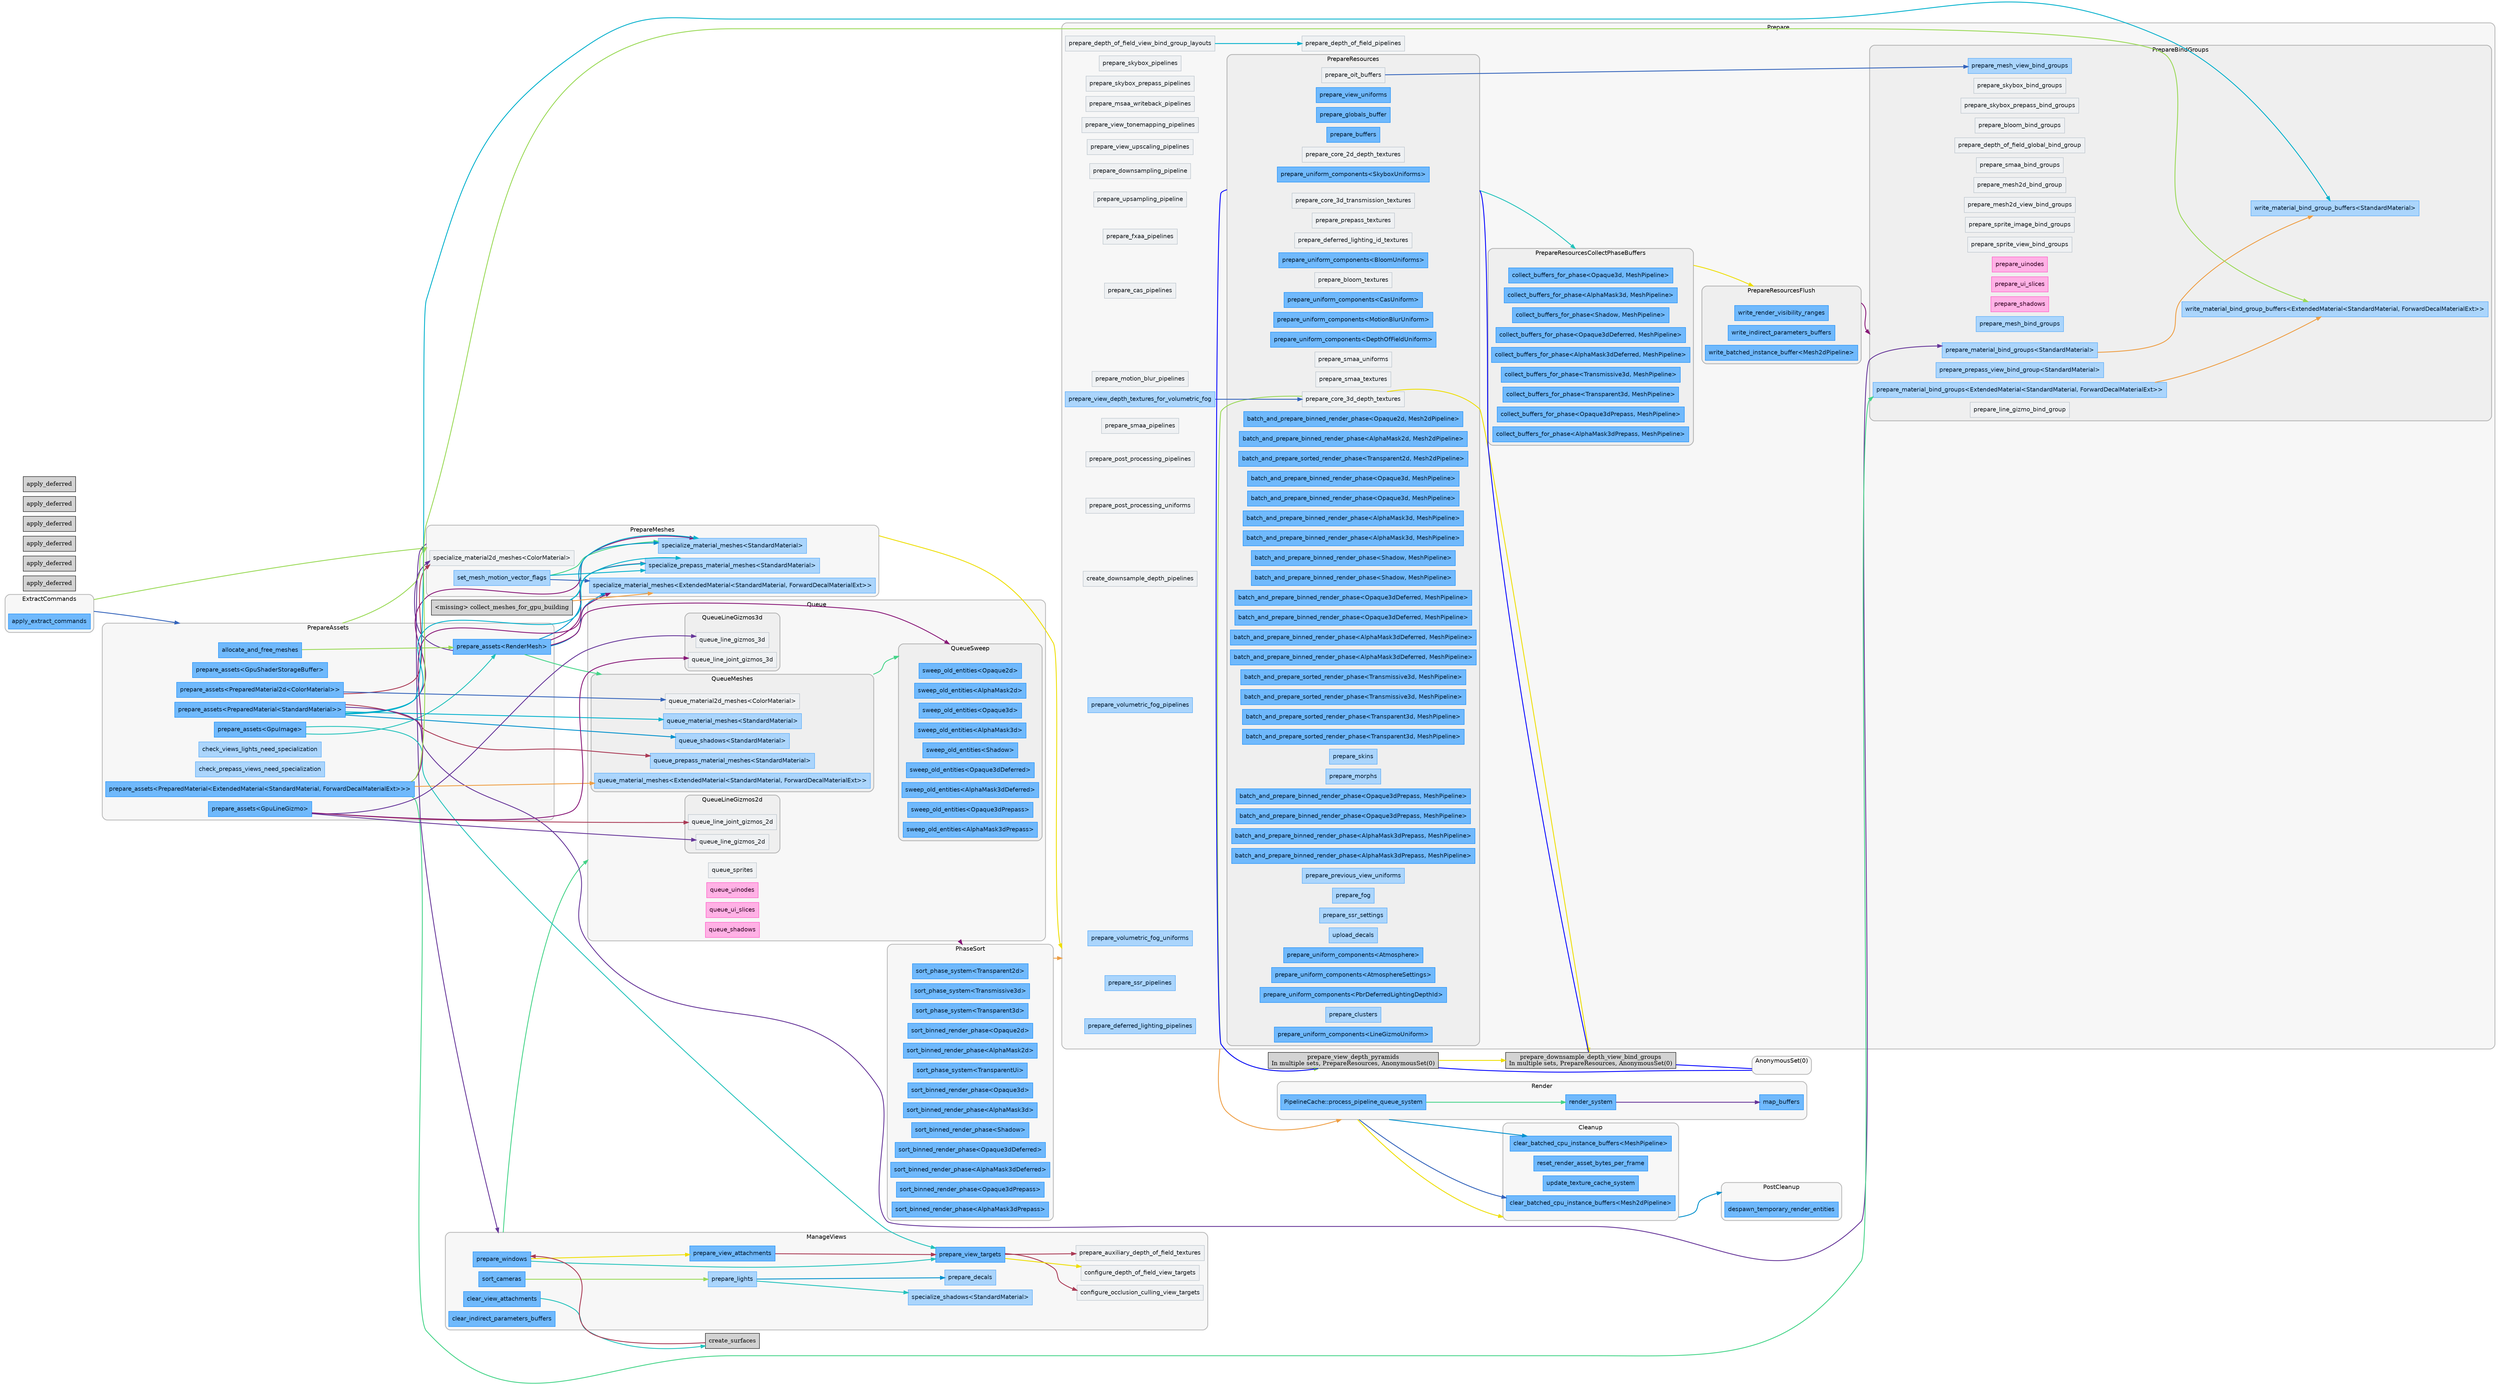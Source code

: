 digraph "" {
	"compound"="true";
	"splines"="spline";
	"rankdir"="LR";
	"bgcolor"="white";
	"fontname"="Helvetica";
	"nodesep"="0.15";
	edge ["penwidth"="2"];
	node ["shape"="box", "style"="filled"];
	subgraph "clusternode_Set(0)" {
		"style"="rounded,filled";
		"label"="ExtractCommands";
		"tooltip"="ExtractCommands";
		"fillcolor"="#00000008";
		"fontcolor"="#000000";
		"color"="#00000040";
		"penwidth"="2";
		"set_marker_node_Set(0)" ["style"="invis", "label"="", "shape"="point"]
		"node_System(0)" ["label"="apply_extract_commands", "tooltip"="bevy_render::apply_extract_commands", "fillcolor"="#70b9fc", "fontname"="Helvetica", "fontcolor"="#011a31", "color"="#0c88f9", "penwidth"="1"]
	}
	
	subgraph "clusternode_Set(1)" {
		"style"="rounded,filled";
		"label"="PrepareMeshes";
		"tooltip"="PrepareMeshes";
		"fillcolor"="#00000008";
		"fontcolor"="#000000";
		"color"="#00000040";
		"penwidth"="2";
		"set_marker_node_Set(1)" ["style"="invis", "label"="", "shape"="point"]
		"node_System(76)" ["label"="specialize_material2d_meshes<ColorMaterial>", "tooltip"="bevy_sprite::mesh2d::material::specialize_material2d_meshes<bevy_sprite::mesh2d::color_material::ColorMaterial>", "fillcolor"="#eff1f3", "fontname"="Helvetica", "fontcolor"="#15191d", "color"="#b4bec7", "penwidth"="1"]
		"node_System(121)" ["label"="set_mesh_motion_vector_flags", "tooltip"="bevy_pbr::render::mesh::set_mesh_motion_vector_flags", "fillcolor"="#abd5fc", "fontname"="Helvetica", "fontcolor"="#011a31", "color"="#48a3f8", "penwidth"="1"]
		"node_System(128)" ["label"="specialize_material_meshes<StandardMaterial>", "tooltip"="bevy_pbr::material::specialize_material_meshes<bevy_pbr::pbr_material::StandardMaterial>", "fillcolor"="#abd5fc", "fontname"="Helvetica", "fontcolor"="#011a31", "color"="#48a3f8", "penwidth"="1"]
		"node_System(148)" ["label"="specialize_prepass_material_meshes<StandardMaterial>", "tooltip"="bevy_pbr::prepass::specialize_prepass_material_meshes<bevy_pbr::pbr_material::StandardMaterial>", "fillcolor"="#abd5fc", "fontname"="Helvetica", "fontcolor"="#011a31", "color"="#48a3f8", "penwidth"="1"]
		"node_System(159)" ["label"="specialize_material_meshes<ExtendedMaterial<StandardMaterial, ForwardDecalMaterialExt>>", "tooltip"="bevy_pbr::material::specialize_material_meshes<bevy_pbr::extended_material::ExtendedMaterial<bevy_pbr::pbr_material::StandardMaterial, bevy_pbr::decal::forward::ForwardDecalMaterialExt>>", "fillcolor"="#abd5fc", "fontname"="Helvetica", "fontcolor"="#011a31", "color"="#48a3f8", "penwidth"="1"]
	}
	
	subgraph "clusternode_Set(2)" {
		"style"="rounded,filled";
		"label"="ManageViews";
		"tooltip"="ManageViews";
		"fillcolor"="#00000008";
		"fontcolor"="#000000";
		"color"="#00000040";
		"penwidth"="2";
		"set_marker_node_Set(2)" ["style"="invis", "label"="", "shape"="point"]
		"node_System(5)" ["label"="prepare_windows", "tooltip"="bevy_render::view::window::prepare_windows", "fillcolor"="#70b9fc", "fontname"="Helvetica", "fontcolor"="#011a31", "color"="#0c88f9", "penwidth"="1"]
		"node_System(6)" ["label"="sort_cameras", "tooltip"="bevy_render::camera::camera::sort_cameras", "fillcolor"="#70b9fc", "fontname"="Helvetica", "fontcolor"="#011a31", "color"="#0c88f9", "penwidth"="1"]
		"node_System(8)" ["label"="clear_view_attachments", "tooltip"="bevy_render::view::clear_view_attachments", "fillcolor"="#70b9fc", "fontname"="Helvetica", "fontcolor"="#011a31", "color"="#0c88f9", "penwidth"="1"]
		"node_System(9)" ["label"="prepare_view_attachments", "tooltip"="bevy_render::view::prepare_view_attachments", "fillcolor"="#70b9fc", "fontname"="Helvetica", "fontcolor"="#011a31", "color"="#0c88f9", "penwidth"="1"]
		"node_System(10)" ["label"="prepare_view_targets", "tooltip"="bevy_render::view::prepare_view_targets", "fillcolor"="#70b9fc", "fontname"="Helvetica", "fontcolor"="#011a31", "color"="#0c88f9", "penwidth"="1"]
		"node_System(16)" ["label"="clear_indirect_parameters_buffers", "tooltip"="bevy_render::batching::gpu_preprocessing::clear_indirect_parameters_buffers", "fillcolor"="#70b9fc", "fontname"="Helvetica", "fontcolor"="#011a31", "color"="#0c88f9", "penwidth"="1"]
		"node_System(32)" ["label"="configure_occlusion_culling_view_targets", "tooltip"="bevy_core_pipeline::core_3d::configure_occlusion_culling_view_targets", "fillcolor"="#eff1f3", "fontname"="Helvetica", "fontcolor"="#15191d", "color"="#b4bec7", "penwidth"="1"]
		"node_System(51)" ["label"="configure_depth_of_field_view_targets", "tooltip"="bevy_core_pipeline::dof::configure_depth_of_field_view_targets", "fillcolor"="#eff1f3", "fontname"="Helvetica", "fontcolor"="#15191d", "color"="#b4bec7", "penwidth"="1"]
		"node_System(52)" ["label"="prepare_auxiliary_depth_of_field_textures", "tooltip"="bevy_core_pipeline::dof::prepare_auxiliary_depth_of_field_textures", "fillcolor"="#eff1f3", "fontname"="Helvetica", "fontcolor"="#15191d", "color"="#b4bec7", "penwidth"="1"]
		"node_System(133)" ["label"="specialize_shadows<StandardMaterial>", "tooltip"="bevy_pbr::render::light::specialize_shadows<bevy_pbr::pbr_material::StandardMaterial>", "fillcolor"="#abd5fc", "fontname"="Helvetica", "fontcolor"="#011a31", "color"="#48a3f8", "penwidth"="1"]
		"node_System(156)" ["label"="prepare_decals", "tooltip"="bevy_pbr::decal::clustered::prepare_decals", "fillcolor"="#abd5fc", "fontname"="Helvetica", "fontcolor"="#011a31", "color"="#48a3f8", "penwidth"="1"]
		"node_System(167)" ["label"="prepare_lights", "tooltip"="bevy_pbr::render::light::prepare_lights", "fillcolor"="#abd5fc", "fontname"="Helvetica", "fontcolor"="#011a31", "color"="#48a3f8", "penwidth"="1"]
	}
	
	subgraph "clusternode_Set(3)" {
		"style"="rounded,filled";
		"label"="Queue";
		"tooltip"="Queue";
		"fillcolor"="#00000008";
		"fontcolor"="#000000";
		"color"="#00000040";
		"penwidth"="2";
		"set_marker_node_Set(3)" ["style"="invis", "label"="", "shape"="point"]
		subgraph "clusternode_Set(10)" {
			"style"="rounded,filled";
			"label"="QueueMeshes";
			"tooltip"="QueueMeshes";
			"fillcolor"="#00000008";
			"fontcolor"="#000000";
			"color"="#00000040";
			"penwidth"="2";
			"set_marker_node_Set(10)" ["style"="invis", "label"="", "shape"="point"]
			"node_System(77)" ["label"="queue_material2d_meshes<ColorMaterial>", "tooltip"="bevy_sprite::mesh2d::material::queue_material2d_meshes<bevy_sprite::mesh2d::color_material::ColorMaterial>", "fillcolor"="#eff1f3", "fontname"="Helvetica", "fontcolor"="#15191d", "color"="#b4bec7", "penwidth"="1"]
			"node_System(129)" ["label"="queue_material_meshes<StandardMaterial>", "tooltip"="bevy_pbr::material::queue_material_meshes<bevy_pbr::pbr_material::StandardMaterial>", "fillcolor"="#abd5fc", "fontname"="Helvetica", "fontcolor"="#011a31", "color"="#48a3f8", "penwidth"="1"]
			"node_System(134)" ["label"="queue_shadows<StandardMaterial>", "tooltip"="bevy_pbr::render::light::queue_shadows<bevy_pbr::pbr_material::StandardMaterial>", "fillcolor"="#abd5fc", "fontname"="Helvetica", "fontcolor"="#011a31", "color"="#48a3f8", "penwidth"="1"]
			"node_System(149)" ["label"="queue_prepass_material_meshes<StandardMaterial>", "tooltip"="bevy_pbr::prepass::queue_prepass_material_meshes<bevy_pbr::pbr_material::StandardMaterial>", "fillcolor"="#abd5fc", "fontname"="Helvetica", "fontcolor"="#011a31", "color"="#48a3f8", "penwidth"="1"]
			"node_System(160)" ["label"="queue_material_meshes<ExtendedMaterial<StandardMaterial, ForwardDecalMaterialExt>>", "tooltip"="bevy_pbr::material::queue_material_meshes<bevy_pbr::extended_material::ExtendedMaterial<bevy_pbr::pbr_material::StandardMaterial, bevy_pbr::decal::forward::ForwardDecalMaterialExt>>", "fillcolor"="#abd5fc", "fontname"="Helvetica", "fontcolor"="#011a31", "color"="#48a3f8", "penwidth"="1"]
		}
		
		subgraph "clusternode_Set(12)" {
			"style"="rounded,filled";
			"label"="QueueSweep";
			"tooltip"="QueueSweep";
			"fillcolor"="#00000008";
			"fontcolor"="#000000";
			"color"="#00000040";
			"penwidth"="2";
			"set_marker_node_Set(12)" ["style"="invis", "label"="", "shape"="point"]
			"node_System(66)" ["label"="sweep_old_entities<Opaque2d>", "tooltip"="bevy_render::render_phase::sweep_old_entities<bevy_core_pipeline::core_2d::Opaque2d>", "fillcolor"="#70b9fc", "fontname"="Helvetica", "fontcolor"="#011a31", "color"="#0c88f9", "penwidth"="1"]
			"node_System(67)" ["label"="sweep_old_entities<AlphaMask2d>", "tooltip"="bevy_render::render_phase::sweep_old_entities<bevy_core_pipeline::core_2d::AlphaMask2d>", "fillcolor"="#70b9fc", "fontname"="Helvetica", "fontcolor"="#011a31", "color"="#0c88f9", "penwidth"="1"]
			"node_System(93)" ["label"="sweep_old_entities<Opaque3d>", "tooltip"="bevy_render::render_phase::sweep_old_entities<bevy_core_pipeline::core_3d::Opaque3d>", "fillcolor"="#70b9fc", "fontname"="Helvetica", "fontcolor"="#011a31", "color"="#0c88f9", "penwidth"="1"]
			"node_System(98)" ["label"="sweep_old_entities<AlphaMask3d>", "tooltip"="bevy_render::render_phase::sweep_old_entities<bevy_core_pipeline::core_3d::AlphaMask3d>", "fillcolor"="#70b9fc", "fontname"="Helvetica", "fontcolor"="#011a31", "color"="#0c88f9", "penwidth"="1"]
			"node_System(103)" ["label"="sweep_old_entities<Shadow>", "tooltip"="bevy_render::render_phase::sweep_old_entities<bevy_pbr::render::light::Shadow>", "fillcolor"="#70b9fc", "fontname"="Helvetica", "fontcolor"="#011a31", "color"="#0c88f9", "penwidth"="1"]
			"node_System(108)" ["label"="sweep_old_entities<Opaque3dDeferred>", "tooltip"="bevy_render::render_phase::sweep_old_entities<bevy_core_pipeline::deferred::Opaque3dDeferred>", "fillcolor"="#70b9fc", "fontname"="Helvetica", "fontcolor"="#011a31", "color"="#0c88f9", "penwidth"="1"]
			"node_System(113)" ["label"="sweep_old_entities<AlphaMask3dDeferred>", "tooltip"="bevy_render::render_phase::sweep_old_entities<bevy_core_pipeline::deferred::AlphaMask3dDeferred>", "fillcolor"="#70b9fc", "fontname"="Helvetica", "fontcolor"="#011a31", "color"="#0c88f9", "penwidth"="1"]
			"node_System(139)" ["label"="sweep_old_entities<Opaque3dPrepass>", "tooltip"="bevy_render::render_phase::sweep_old_entities<bevy_core_pipeline::prepass::Opaque3dPrepass>", "fillcolor"="#70b9fc", "fontname"="Helvetica", "fontcolor"="#011a31", "color"="#0c88f9", "penwidth"="1"]
			"node_System(144)" ["label"="sweep_old_entities<AlphaMask3dPrepass>", "tooltip"="bevy_render::render_phase::sweep_old_entities<bevy_core_pipeline::prepass::AlphaMask3dPrepass>", "fillcolor"="#70b9fc", "fontname"="Helvetica", "fontcolor"="#011a31", "color"="#0c88f9", "penwidth"="1"]
		}
		
		subgraph "clusternode_Set(190)" {
			"style"="rounded,filled";
			"label"="QueueLineGizmos2d";
			"tooltip"="QueueLineGizmos2d";
			"fillcolor"="#00000008";
			"fontcolor"="#000000";
			"color"="#00000040";
			"penwidth"="2";
			"set_marker_node_Set(190)" ["style"="invis", "label"="", "shape"="point"]
			"node_System(172)" ["label"="queue_line_gizmos_2d", "tooltip"="bevy_gizmos::pipeline_2d::queue_line_gizmos_2d", "fillcolor"="#eff1f3", "fontname"="Helvetica", "fontcolor"="#15191d", "color"="#b4bec7", "penwidth"="1"]
			"node_System(173)" ["label"="queue_line_joint_gizmos_2d", "tooltip"="bevy_gizmos::pipeline_2d::queue_line_joint_gizmos_2d", "fillcolor"="#eff1f3", "fontname"="Helvetica", "fontcolor"="#15191d", "color"="#b4bec7", "penwidth"="1"]
		}
		
		subgraph "clusternode_Set(193)" {
			"style"="rounded,filled";
			"label"="QueueLineGizmos3d";
			"tooltip"="QueueLineGizmos3d";
			"fillcolor"="#00000008";
			"fontcolor"="#000000";
			"color"="#00000040";
			"penwidth"="2";
			"set_marker_node_Set(193)" ["style"="invis", "label"="", "shape"="point"]
			"node_System(174)" ["label"="queue_line_gizmos_3d", "tooltip"="bevy_gizmos::pipeline_3d::queue_line_gizmos_3d", "fillcolor"="#eff1f3", "fontname"="Helvetica", "fontcolor"="#15191d", "color"="#b4bec7", "penwidth"="1"]
			"node_System(175)" ["label"="queue_line_joint_gizmos_3d", "tooltip"="bevy_gizmos::pipeline_3d::queue_line_joint_gizmos_3d", "fillcolor"="#eff1f3", "fontname"="Helvetica", "fontcolor"="#15191d", "color"="#b4bec7", "penwidth"="1"]
		}
		
		"node_System(78)" ["label"="queue_sprites", "tooltip"="bevy_sprite::render::queue_sprites", "fillcolor"="#eff1f3", "fontname"="Helvetica", "fontcolor"="#15191d", "color"="#b4bec7", "penwidth"="1"]
		"node_System(83)" ["label"="queue_uinodes", "tooltip"="bevy_ui::render::queue_uinodes", "fillcolor"="#ffb1e5", "fontname"="Helvetica", "fontcolor"="#320021", "color"="#ff4bc2", "penwidth"="1"]
		"node_System(86)" ["label"="queue_ui_slices", "tooltip"="bevy_ui::render::ui_texture_slice_pipeline::queue_ui_slices", "fillcolor"="#ffb1e5", "fontname"="Helvetica", "fontcolor"="#320021", "color"="#ff4bc2", "penwidth"="1"]
		"node_System(88)" ["label"="queue_shadows", "tooltip"="bevy_ui::render::box_shadow::queue_shadows", "fillcolor"="#ffb1e5", "fontname"="Helvetica", "fontcolor"="#320021", "color"="#ff4bc2", "penwidth"="1"]
	}
	
	subgraph "clusternode_Set(4)" {
		"style"="rounded,filled";
		"label"="PhaseSort";
		"tooltip"="PhaseSort";
		"fillcolor"="#00000008";
		"fontcolor"="#000000";
		"color"="#00000040";
		"penwidth"="2";
		"set_marker_node_Set(4)" ["style"="invis", "label"="", "shape"="point"]
		"node_System(23)" ["label"="sort_phase_system<Transparent2d>", "tooltip"="bevy_render::render_phase::sort_phase_system<bevy_core_pipeline::core_2d::Transparent2d>", "fillcolor"="#70b9fc", "fontname"="Helvetica", "fontcolor"="#011a31", "color"="#0c88f9", "penwidth"="1"]
		"node_System(30)" ["label"="sort_phase_system<Transmissive3d>", "tooltip"="bevy_render::render_phase::sort_phase_system<bevy_core_pipeline::core_3d::Transmissive3d>", "fillcolor"="#70b9fc", "fontname"="Helvetica", "fontcolor"="#011a31", "color"="#0c88f9", "penwidth"="1"]
		"node_System(31)" ["label"="sort_phase_system<Transparent3d>", "tooltip"="bevy_render::render_phase::sort_phase_system<bevy_core_pipeline::core_3d::Transparent3d>", "fillcolor"="#70b9fc", "fontname"="Helvetica", "fontcolor"="#011a31", "color"="#0c88f9", "penwidth"="1"]
		"node_System(81)" ["label"="sort_binned_render_phase<Opaque2d>", "tooltip"="bevy_render::batching::sort_binned_render_phase<bevy_core_pipeline::core_2d::Opaque2d>", "fillcolor"="#70b9fc", "fontname"="Helvetica", "fontcolor"="#011a31", "color"="#0c88f9", "penwidth"="1"]
		"node_System(82)" ["label"="sort_binned_render_phase<AlphaMask2d>", "tooltip"="bevy_render::batching::sort_binned_render_phase<bevy_core_pipeline::core_2d::AlphaMask2d>", "fillcolor"="#70b9fc", "fontname"="Helvetica", "fontcolor"="#011a31", "color"="#0c88f9", "penwidth"="1"]
		"node_System(84)" ["label"="sort_phase_system<TransparentUi>", "tooltip"="bevy_render::render_phase::sort_phase_system<bevy_ui::render::render_pass::TransparentUi>", "fillcolor"="#70b9fc", "fontname"="Helvetica", "fontcolor"="#011a31", "color"="#0c88f9", "penwidth"="1"]
		"node_System(90)" ["label"="sort_binned_render_phase<Opaque3d>", "tooltip"="bevy_render::batching::sort_binned_render_phase<bevy_core_pipeline::core_3d::Opaque3d>", "fillcolor"="#70b9fc", "fontname"="Helvetica", "fontcolor"="#011a31", "color"="#0c88f9", "penwidth"="1"]
		"node_System(95)" ["label"="sort_binned_render_phase<AlphaMask3d>", "tooltip"="bevy_render::batching::sort_binned_render_phase<bevy_core_pipeline::core_3d::AlphaMask3d>", "fillcolor"="#70b9fc", "fontname"="Helvetica", "fontcolor"="#011a31", "color"="#0c88f9", "penwidth"="1"]
		"node_System(100)" ["label"="sort_binned_render_phase<Shadow>", "tooltip"="bevy_render::batching::sort_binned_render_phase<bevy_pbr::render::light::Shadow>", "fillcolor"="#70b9fc", "fontname"="Helvetica", "fontcolor"="#011a31", "color"="#0c88f9", "penwidth"="1"]
		"node_System(105)" ["label"="sort_binned_render_phase<Opaque3dDeferred>", "tooltip"="bevy_render::batching::sort_binned_render_phase<bevy_core_pipeline::deferred::Opaque3dDeferred>", "fillcolor"="#70b9fc", "fontname"="Helvetica", "fontcolor"="#011a31", "color"="#0c88f9", "penwidth"="1"]
		"node_System(110)" ["label"="sort_binned_render_phase<AlphaMask3dDeferred>", "tooltip"="bevy_render::batching::sort_binned_render_phase<bevy_core_pipeline::deferred::AlphaMask3dDeferred>", "fillcolor"="#70b9fc", "fontname"="Helvetica", "fontcolor"="#011a31", "color"="#0c88f9", "penwidth"="1"]
		"node_System(136)" ["label"="sort_binned_render_phase<Opaque3dPrepass>", "tooltip"="bevy_render::batching::sort_binned_render_phase<bevy_core_pipeline::prepass::Opaque3dPrepass>", "fillcolor"="#70b9fc", "fontname"="Helvetica", "fontcolor"="#011a31", "color"="#0c88f9", "penwidth"="1"]
		"node_System(141)" ["label"="sort_binned_render_phase<AlphaMask3dPrepass>", "tooltip"="bevy_render::batching::sort_binned_render_phase<bevy_core_pipeline::prepass::AlphaMask3dPrepass>", "fillcolor"="#70b9fc", "fontname"="Helvetica", "fontcolor"="#011a31", "color"="#0c88f9", "penwidth"="1"]
	}
	
	subgraph "clusternode_Set(5)" {
		"style"="rounded,filled";
		"label"="Prepare";
		"tooltip"="Prepare";
		"fillcolor"="#00000008";
		"fontcolor"="#000000";
		"color"="#00000040";
		"penwidth"="2";
		"set_marker_node_Set(5)" ["style"="invis", "label"="", "shape"="point"]
		subgraph "clusternode_Set(13)" {
			"style"="rounded,filled";
			"label"="PrepareResources";
			"tooltip"="PrepareResources";
			"fillcolor"="#00000008";
			"fontcolor"="#000000";
			"color"="#00000040";
			"penwidth"="2";
			"set_marker_node_Set(13)" ["style"="invis", "label"="", "shape"="point"]
			"node_System(11)" ["label"="prepare_view_uniforms", "tooltip"="bevy_render::view::prepare_view_uniforms", "fillcolor"="#70b9fc", "fontname"="Helvetica", "fontcolor"="#011a31", "color"="#0c88f9", "penwidth"="1"]
			"node_System(14)" ["label"="prepare_globals_buffer", "tooltip"="bevy_render::globals::prepare_globals_buffer", "fillcolor"="#70b9fc", "fontname"="Helvetica", "fontcolor"="#011a31", "color"="#0c88f9", "penwidth"="1"]
			"node_System(18)" ["label"="prepare_buffers", "tooltip"="bevy_render::gpu_readback::prepare_buffers", "fillcolor"="#70b9fc", "fontname"="Helvetica", "fontcolor"="#011a31", "color"="#0c88f9", "penwidth"="1"]
			"node_System(24)" ["label"="prepare_core_2d_depth_textures", "tooltip"="bevy_core_pipeline::core_2d::prepare_core_2d_depth_textures", "fillcolor"="#eff1f3", "fontname"="Helvetica", "fontcolor"="#15191d", "color"="#b4bec7", "penwidth"="1"]
			"node_System(25)" ["label"="prepare_uniform_components<SkyboxUniforms>", "tooltip"="bevy_render::extract_component::prepare_uniform_components<bevy_core_pipeline::skybox::SkyboxUniforms>", "fillcolor"="#70b9fc", "fontname"="Helvetica", "fontcolor"="#011a31", "color"="#0c88f9", "penwidth"="1"]
			"node_System(33)" ["label"="prepare_core_3d_depth_textures", "tooltip"="bevy_core_pipeline::core_3d::prepare_core_3d_depth_textures", "fillcolor"="#eff1f3", "fontname"="Helvetica", "fontcolor"="#15191d", "color"="#b4bec7", "penwidth"="1"]
			"node_System(34)" ["label"="prepare_core_3d_transmission_textures", "tooltip"="bevy_core_pipeline::core_3d::prepare_core_3d_transmission_textures", "fillcolor"="#eff1f3", "fontname"="Helvetica", "fontcolor"="#15191d", "color"="#b4bec7", "penwidth"="1"]
			"node_System(35)" ["label"="prepare_prepass_textures", "tooltip"="bevy_core_pipeline::core_3d::prepare_prepass_textures", "fillcolor"="#eff1f3", "fontname"="Helvetica", "fontcolor"="#15191d", "color"="#b4bec7", "penwidth"="1"]
			"node_System(36)" ["label"="prepare_deferred_lighting_id_textures", "tooltip"="bevy_core_pipeline::deferred::copy_lighting_id::prepare_deferred_lighting_id_textures", "fillcolor"="#eff1f3", "fontname"="Helvetica", "fontcolor"="#15191d", "color"="#b4bec7", "penwidth"="1"]
			"node_System(40)" ["label"="prepare_uniform_components<BloomUniforms>", "tooltip"="bevy_render::extract_component::prepare_uniform_components<bevy_core_pipeline::bloom::downsampling_pipeline::BloomUniforms>", "fillcolor"="#70b9fc", "fontname"="Helvetica", "fontcolor"="#011a31", "color"="#0c88f9", "penwidth"="1"]
			"node_System(43)" ["label"="prepare_bloom_textures", "tooltip"="bevy_core_pipeline::bloom::prepare_bloom_textures", "fillcolor"="#eff1f3", "fontname"="Helvetica", "fontcolor"="#15191d", "color"="#b4bec7", "penwidth"="1"]
			"node_System(46)" ["label"="prepare_uniform_components<CasUniform>", "tooltip"="bevy_render::extract_component::prepare_uniform_components<bevy_core_pipeline::contrast_adaptive_sharpening::CasUniform>", "fillcolor"="#70b9fc", "fontname"="Helvetica", "fontcolor"="#011a31", "color"="#0c88f9", "penwidth"="1"]
			"node_System(48)" ["label"="prepare_uniform_components<MotionBlurUniform>", "tooltip"="bevy_render::extract_component::prepare_uniform_components<bevy_core_pipeline::motion_blur::MotionBlurUniform>", "fillcolor"="#70b9fc", "fontname"="Helvetica", "fontcolor"="#011a31", "color"="#0c88f9", "penwidth"="1"]
			"node_System(50)" ["label"="prepare_uniform_components<DepthOfFieldUniform>", "tooltip"="bevy_render::extract_component::prepare_uniform_components<bevy_core_pipeline::dof::DepthOfFieldUniform>", "fillcolor"="#70b9fc", "fontname"="Helvetica", "fontcolor"="#011a31", "color"="#0c88f9", "penwidth"="1"]
			"node_System(57)" ["label"="prepare_smaa_uniforms", "tooltip"="bevy_core_pipeline::smaa::prepare_smaa_uniforms", "fillcolor"="#eff1f3", "fontname"="Helvetica", "fontcolor"="#15191d", "color"="#b4bec7", "penwidth"="1"]
			"node_System(58)" ["label"="prepare_smaa_textures", "tooltip"="bevy_core_pipeline::smaa::prepare_smaa_textures", "fillcolor"="#eff1f3", "fontname"="Helvetica", "fontcolor"="#15191d", "color"="#b4bec7", "penwidth"="1"]
			"node_System(62)" ["label"="prepare_oit_buffers", "tooltip"="bevy_core_pipeline::oit::prepare_oit_buffers", "fillcolor"="#eff1f3", "fontname"="Helvetica", "fontcolor"="#15191d", "color"="#b4bec7", "penwidth"="1"]
			"node_System(68)" ["label"="batch_and_prepare_binned_render_phase<Opaque2d, Mesh2dPipeline>", "tooltip"="bevy_render::batching::no_gpu_preprocessing::batch_and_prepare_binned_render_phase<bevy_core_pipeline::core_2d::Opaque2d, bevy_sprite::mesh2d::mesh::Mesh2dPipeline>", "fillcolor"="#70b9fc", "fontname"="Helvetica", "fontcolor"="#011a31", "color"="#0c88f9", "penwidth"="1"]
			"node_System(69)" ["label"="batch_and_prepare_binned_render_phase<AlphaMask2d, Mesh2dPipeline>", "tooltip"="bevy_render::batching::no_gpu_preprocessing::batch_and_prepare_binned_render_phase<bevy_core_pipeline::core_2d::AlphaMask2d, bevy_sprite::mesh2d::mesh::Mesh2dPipeline>", "fillcolor"="#70b9fc", "fontname"="Helvetica", "fontcolor"="#011a31", "color"="#0c88f9", "penwidth"="1"]
			"node_System(70)" ["label"="batch_and_prepare_sorted_render_phase<Transparent2d, Mesh2dPipeline>", "tooltip"="bevy_render::batching::no_gpu_preprocessing::batch_and_prepare_sorted_render_phase<bevy_core_pipeline::core_2d::Transparent2d, bevy_sprite::mesh2d::mesh::Mesh2dPipeline>", "fillcolor"="#70b9fc", "fontname"="Helvetica", "fontcolor"="#011a31", "color"="#0c88f9", "penwidth"="1"]
			"node_System(91)" ["label"="batch_and_prepare_binned_render_phase<Opaque3d, MeshPipeline>", "tooltip"="bevy_render::batching::no_gpu_preprocessing::batch_and_prepare_binned_render_phase<bevy_core_pipeline::core_3d::Opaque3d, bevy_pbr::render::mesh::MeshPipeline>", "fillcolor"="#70b9fc", "fontname"="Helvetica", "fontcolor"="#011a31", "color"="#0c88f9", "penwidth"="1"]
			"node_System(92)" ["label"="batch_and_prepare_binned_render_phase<Opaque3d, MeshPipeline>", "tooltip"="bevy_render::batching::gpu_preprocessing::batch_and_prepare_binned_render_phase<bevy_core_pipeline::core_3d::Opaque3d, bevy_pbr::render::mesh::MeshPipeline>", "fillcolor"="#70b9fc", "fontname"="Helvetica", "fontcolor"="#011a31", "color"="#0c88f9", "penwidth"="1"]
			"node_System(96)" ["label"="batch_and_prepare_binned_render_phase<AlphaMask3d, MeshPipeline>", "tooltip"="bevy_render::batching::no_gpu_preprocessing::batch_and_prepare_binned_render_phase<bevy_core_pipeline::core_3d::AlphaMask3d, bevy_pbr::render::mesh::MeshPipeline>", "fillcolor"="#70b9fc", "fontname"="Helvetica", "fontcolor"="#011a31", "color"="#0c88f9", "penwidth"="1"]
			"node_System(97)" ["label"="batch_and_prepare_binned_render_phase<AlphaMask3d, MeshPipeline>", "tooltip"="bevy_render::batching::gpu_preprocessing::batch_and_prepare_binned_render_phase<bevy_core_pipeline::core_3d::AlphaMask3d, bevy_pbr::render::mesh::MeshPipeline>", "fillcolor"="#70b9fc", "fontname"="Helvetica", "fontcolor"="#011a31", "color"="#0c88f9", "penwidth"="1"]
			"node_System(101)" ["label"="batch_and_prepare_binned_render_phase<Shadow, MeshPipeline>", "tooltip"="bevy_render::batching::no_gpu_preprocessing::batch_and_prepare_binned_render_phase<bevy_pbr::render::light::Shadow, bevy_pbr::render::mesh::MeshPipeline>", "fillcolor"="#70b9fc", "fontname"="Helvetica", "fontcolor"="#011a31", "color"="#0c88f9", "penwidth"="1"]
			"node_System(102)" ["label"="batch_and_prepare_binned_render_phase<Shadow, MeshPipeline>", "tooltip"="bevy_render::batching::gpu_preprocessing::batch_and_prepare_binned_render_phase<bevy_pbr::render::light::Shadow, bevy_pbr::render::mesh::MeshPipeline>", "fillcolor"="#70b9fc", "fontname"="Helvetica", "fontcolor"="#011a31", "color"="#0c88f9", "penwidth"="1"]
			"node_System(106)" ["label"="batch_and_prepare_binned_render_phase<Opaque3dDeferred, MeshPipeline>", "tooltip"="bevy_render::batching::no_gpu_preprocessing::batch_and_prepare_binned_render_phase<bevy_core_pipeline::deferred::Opaque3dDeferred, bevy_pbr::render::mesh::MeshPipeline>", "fillcolor"="#70b9fc", "fontname"="Helvetica", "fontcolor"="#011a31", "color"="#0c88f9", "penwidth"="1"]
			"node_System(107)" ["label"="batch_and_prepare_binned_render_phase<Opaque3dDeferred, MeshPipeline>", "tooltip"="bevy_render::batching::gpu_preprocessing::batch_and_prepare_binned_render_phase<bevy_core_pipeline::deferred::Opaque3dDeferred, bevy_pbr::render::mesh::MeshPipeline>", "fillcolor"="#70b9fc", "fontname"="Helvetica", "fontcolor"="#011a31", "color"="#0c88f9", "penwidth"="1"]
			"node_System(111)" ["label"="batch_and_prepare_binned_render_phase<AlphaMask3dDeferred, MeshPipeline>", "tooltip"="bevy_render::batching::no_gpu_preprocessing::batch_and_prepare_binned_render_phase<bevy_core_pipeline::deferred::AlphaMask3dDeferred, bevy_pbr::render::mesh::MeshPipeline>", "fillcolor"="#70b9fc", "fontname"="Helvetica", "fontcolor"="#011a31", "color"="#0c88f9", "penwidth"="1"]
			"node_System(112)" ["label"="batch_and_prepare_binned_render_phase<AlphaMask3dDeferred, MeshPipeline>", "tooltip"="bevy_render::batching::gpu_preprocessing::batch_and_prepare_binned_render_phase<bevy_core_pipeline::deferred::AlphaMask3dDeferred, bevy_pbr::render::mesh::MeshPipeline>", "fillcolor"="#70b9fc", "fontname"="Helvetica", "fontcolor"="#011a31", "color"="#0c88f9", "penwidth"="1"]
			"node_System(115)" ["label"="batch_and_prepare_sorted_render_phase<Transmissive3d, MeshPipeline>", "tooltip"="bevy_render::batching::no_gpu_preprocessing::batch_and_prepare_sorted_render_phase<bevy_core_pipeline::core_3d::Transmissive3d, bevy_pbr::render::mesh::MeshPipeline>", "fillcolor"="#70b9fc", "fontname"="Helvetica", "fontcolor"="#011a31", "color"="#0c88f9", "penwidth"="1"]
			"node_System(116)" ["label"="batch_and_prepare_sorted_render_phase<Transmissive3d, MeshPipeline>", "tooltip"="bevy_render::batching::gpu_preprocessing::batch_and_prepare_sorted_render_phase<bevy_core_pipeline::core_3d::Transmissive3d, bevy_pbr::render::mesh::MeshPipeline>", "fillcolor"="#70b9fc", "fontname"="Helvetica", "fontcolor"="#011a31", "color"="#0c88f9", "penwidth"="1"]
			"node_System(118)" ["label"="batch_and_prepare_sorted_render_phase<Transparent3d, MeshPipeline>", "tooltip"="bevy_render::batching::no_gpu_preprocessing::batch_and_prepare_sorted_render_phase<bevy_core_pipeline::core_3d::Transparent3d, bevy_pbr::render::mesh::MeshPipeline>", "fillcolor"="#70b9fc", "fontname"="Helvetica", "fontcolor"="#011a31", "color"="#0c88f9", "penwidth"="1"]
			"node_System(119)" ["label"="batch_and_prepare_sorted_render_phase<Transparent3d, MeshPipeline>", "tooltip"="bevy_render::batching::gpu_preprocessing::batch_and_prepare_sorted_render_phase<bevy_core_pipeline::core_3d::Transparent3d, bevy_pbr::render::mesh::MeshPipeline>", "fillcolor"="#70b9fc", "fontname"="Helvetica", "fontcolor"="#011a31", "color"="#0c88f9", "penwidth"="1"]
			"node_System(122)" ["label"="prepare_skins", "tooltip"="bevy_pbr::render::skin::prepare_skins", "fillcolor"="#abd5fc", "fontname"="Helvetica", "fontcolor"="#011a31", "color"="#48a3f8", "penwidth"="1"]
			"node_System(123)" ["label"="prepare_morphs", "tooltip"="bevy_pbr::render::morph::prepare_morphs", "fillcolor"="#abd5fc", "fontname"="Helvetica", "fontcolor"="#011a31", "color"="#48a3f8", "penwidth"="1"]
			"node_System(137)" ["label"="batch_and_prepare_binned_render_phase<Opaque3dPrepass, MeshPipeline>", "tooltip"="bevy_render::batching::no_gpu_preprocessing::batch_and_prepare_binned_render_phase<bevy_core_pipeline::prepass::Opaque3dPrepass, bevy_pbr::render::mesh::MeshPipeline>", "fillcolor"="#70b9fc", "fontname"="Helvetica", "fontcolor"="#011a31", "color"="#0c88f9", "penwidth"="1"]
			"node_System(138)" ["label"="batch_and_prepare_binned_render_phase<Opaque3dPrepass, MeshPipeline>", "tooltip"="bevy_render::batching::gpu_preprocessing::batch_and_prepare_binned_render_phase<bevy_core_pipeline::prepass::Opaque3dPrepass, bevy_pbr::render::mesh::MeshPipeline>", "fillcolor"="#70b9fc", "fontname"="Helvetica", "fontcolor"="#011a31", "color"="#0c88f9", "penwidth"="1"]
			"node_System(142)" ["label"="batch_and_prepare_binned_render_phase<AlphaMask3dPrepass, MeshPipeline>", "tooltip"="bevy_render::batching::no_gpu_preprocessing::batch_and_prepare_binned_render_phase<bevy_core_pipeline::prepass::AlphaMask3dPrepass, bevy_pbr::render::mesh::MeshPipeline>", "fillcolor"="#70b9fc", "fontname"="Helvetica", "fontcolor"="#011a31", "color"="#0c88f9", "penwidth"="1"]
			"node_System(143)" ["label"="batch_and_prepare_binned_render_phase<AlphaMask3dPrepass, MeshPipeline>", "tooltip"="bevy_render::batching::gpu_preprocessing::batch_and_prepare_binned_render_phase<bevy_core_pipeline::prepass::AlphaMask3dPrepass, bevy_pbr::render::mesh::MeshPipeline>", "fillcolor"="#70b9fc", "fontname"="Helvetica", "fontcolor"="#011a31", "color"="#0c88f9", "penwidth"="1"]
			"node_System(146)" ["label"="prepare_previous_view_uniforms", "tooltip"="bevy_pbr::prepass::prepare_previous_view_uniforms", "fillcolor"="#abd5fc", "fontname"="Helvetica", "fontcolor"="#011a31", "color"="#48a3f8", "penwidth"="1"]
			"node_System(150)" ["label"="prepare_fog", "tooltip"="bevy_pbr::render::fog::prepare_fog", "fillcolor"="#abd5fc", "fontname"="Helvetica", "fontcolor"="#011a31", "color"="#48a3f8", "penwidth"="1"]
			"node_System(155)" ["label"="prepare_ssr_settings", "tooltip"="bevy_pbr::ssr::prepare_ssr_settings", "fillcolor"="#abd5fc", "fontname"="Helvetica", "fontcolor"="#011a31", "color"="#48a3f8", "penwidth"="1"]
			"node_System(157)" ["label"="upload_decals", "tooltip"="bevy_pbr::decal::clustered::upload_decals", "fillcolor"="#abd5fc", "fontname"="Helvetica", "fontcolor"="#011a31", "color"="#48a3f8", "penwidth"="1"]
			"node_System(163)" ["label"="prepare_uniform_components<Atmosphere>", "tooltip"="bevy_render::extract_component::prepare_uniform_components<bevy_pbr::atmosphere::Atmosphere>", "fillcolor"="#70b9fc", "fontname"="Helvetica", "fontcolor"="#011a31", "color"="#0c88f9", "penwidth"="1"]
			"node_System(164)" ["label"="prepare_uniform_components<AtmosphereSettings>", "tooltip"="bevy_render::extract_component::prepare_uniform_components<bevy_pbr::atmosphere::AtmosphereSettings>", "fillcolor"="#70b9fc", "fontname"="Helvetica", "fontcolor"="#011a31", "color"="#0c88f9", "penwidth"="1"]
			"node_System(165)" ["label"="prepare_uniform_components<PbrDeferredLightingDepthId>", "tooltip"="bevy_render::extract_component::prepare_uniform_components<bevy_pbr::deferred::PbrDeferredLightingDepthId>", "fillcolor"="#70b9fc", "fontname"="Helvetica", "fontcolor"="#011a31", "color"="#0c88f9", "penwidth"="1"]
			"node_System(168)" ["label"="prepare_clusters", "tooltip"="bevy_pbr::cluster::prepare_clusters", "fillcolor"="#abd5fc", "fontname"="Helvetica", "fontcolor"="#011a31", "color"="#48a3f8", "penwidth"="1"]
			"node_System(169)" ["label"="prepare_uniform_components<LineGizmoUniform>", "tooltip"="bevy_render::extract_component::prepare_uniform_components<bevy_gizmos::LineGizmoUniform>", "fillcolor"="#70b9fc", "fontname"="Helvetica", "fontcolor"="#011a31", "color"="#0c88f9", "penwidth"="1"]
		}
		
		subgraph "clusternode_Set(14)" {
			"style"="rounded,filled";
			"label"="PrepareResourcesCollectPhaseBuffers";
			"tooltip"="PrepareResourcesCollectPhaseBuffers";
			"fillcolor"="#00000008";
			"fontcolor"="#000000";
			"color"="#00000040";
			"penwidth"="2";
			"set_marker_node_Set(14)" ["style"="invis", "label"="", "shape"="point"]
			"node_System(94)" ["label"="collect_buffers_for_phase<Opaque3d, MeshPipeline>", "tooltip"="bevy_render::batching::gpu_preprocessing::collect_buffers_for_phase<bevy_core_pipeline::core_3d::Opaque3d, bevy_pbr::render::mesh::MeshPipeline>", "fillcolor"="#70b9fc", "fontname"="Helvetica", "fontcolor"="#011a31", "color"="#0c88f9", "penwidth"="1"]
			"node_System(99)" ["label"="collect_buffers_for_phase<AlphaMask3d, MeshPipeline>", "tooltip"="bevy_render::batching::gpu_preprocessing::collect_buffers_for_phase<bevy_core_pipeline::core_3d::AlphaMask3d, bevy_pbr::render::mesh::MeshPipeline>", "fillcolor"="#70b9fc", "fontname"="Helvetica", "fontcolor"="#011a31", "color"="#0c88f9", "penwidth"="1"]
			"node_System(104)" ["label"="collect_buffers_for_phase<Shadow, MeshPipeline>", "tooltip"="bevy_render::batching::gpu_preprocessing::collect_buffers_for_phase<bevy_pbr::render::light::Shadow, bevy_pbr::render::mesh::MeshPipeline>", "fillcolor"="#70b9fc", "fontname"="Helvetica", "fontcolor"="#011a31", "color"="#0c88f9", "penwidth"="1"]
			"node_System(109)" ["label"="collect_buffers_for_phase<Opaque3dDeferred, MeshPipeline>", "tooltip"="bevy_render::batching::gpu_preprocessing::collect_buffers_for_phase<bevy_core_pipeline::deferred::Opaque3dDeferred, bevy_pbr::render::mesh::MeshPipeline>", "fillcolor"="#70b9fc", "fontname"="Helvetica", "fontcolor"="#011a31", "color"="#0c88f9", "penwidth"="1"]
			"node_System(114)" ["label"="collect_buffers_for_phase<AlphaMask3dDeferred, MeshPipeline>", "tooltip"="bevy_render::batching::gpu_preprocessing::collect_buffers_for_phase<bevy_core_pipeline::deferred::AlphaMask3dDeferred, bevy_pbr::render::mesh::MeshPipeline>", "fillcolor"="#70b9fc", "fontname"="Helvetica", "fontcolor"="#011a31", "color"="#0c88f9", "penwidth"="1"]
			"node_System(117)" ["label"="collect_buffers_for_phase<Transmissive3d, MeshPipeline>", "tooltip"="bevy_render::batching::gpu_preprocessing::collect_buffers_for_phase<bevy_core_pipeline::core_3d::Transmissive3d, bevy_pbr::render::mesh::MeshPipeline>", "fillcolor"="#70b9fc", "fontname"="Helvetica", "fontcolor"="#011a31", "color"="#0c88f9", "penwidth"="1"]
			"node_System(120)" ["label"="collect_buffers_for_phase<Transparent3d, MeshPipeline>", "tooltip"="bevy_render::batching::gpu_preprocessing::collect_buffers_for_phase<bevy_core_pipeline::core_3d::Transparent3d, bevy_pbr::render::mesh::MeshPipeline>", "fillcolor"="#70b9fc", "fontname"="Helvetica", "fontcolor"="#011a31", "color"="#0c88f9", "penwidth"="1"]
			"node_System(140)" ["label"="collect_buffers_for_phase<Opaque3dPrepass, MeshPipeline>", "tooltip"="bevy_render::batching::gpu_preprocessing::collect_buffers_for_phase<bevy_core_pipeline::prepass::Opaque3dPrepass, bevy_pbr::render::mesh::MeshPipeline>", "fillcolor"="#70b9fc", "fontname"="Helvetica", "fontcolor"="#011a31", "color"="#0c88f9", "penwidth"="1"]
			"node_System(145)" ["label"="collect_buffers_for_phase<AlphaMask3dPrepass, MeshPipeline>", "tooltip"="bevy_render::batching::gpu_preprocessing::collect_buffers_for_phase<bevy_core_pipeline::prepass::AlphaMask3dPrepass, bevy_pbr::render::mesh::MeshPipeline>", "fillcolor"="#70b9fc", "fontname"="Helvetica", "fontcolor"="#011a31", "color"="#0c88f9", "penwidth"="1"]
		}
		
		subgraph "clusternode_Set(15)" {
			"style"="rounded,filled";
			"label"="PrepareResourcesFlush";
			"tooltip"="PrepareResourcesFlush";
			"fillcolor"="#00000008";
			"fontcolor"="#000000";
			"color"="#00000040";
			"penwidth"="2";
			"set_marker_node_Set(15)" ["style"="invis", "label"="", "shape"="point"]
			"node_System(7)" ["label"="write_render_visibility_ranges", "tooltip"="bevy_render::view::visibility::range::write_render_visibility_ranges", "fillcolor"="#70b9fc", "fontname"="Helvetica", "fontcolor"="#011a31", "color"="#0c88f9", "penwidth"="1"]
			"node_System(15)" ["label"="write_indirect_parameters_buffers", "tooltip"="bevy_render::batching::gpu_preprocessing::write_indirect_parameters_buffers", "fillcolor"="#70b9fc", "fontname"="Helvetica", "fontcolor"="#011a31", "color"="#0c88f9", "penwidth"="1"]
			"node_System(71)" ["label"="write_batched_instance_buffer<Mesh2dPipeline>", "tooltip"="bevy_render::batching::no_gpu_preprocessing::write_batched_instance_buffer<bevy_sprite::mesh2d::mesh::Mesh2dPipeline>", "fillcolor"="#70b9fc", "fontname"="Helvetica", "fontcolor"="#011a31", "color"="#0c88f9", "penwidth"="1"]
		}
		
		subgraph "clusternode_Set(16)" {
			"style"="rounded,filled";
			"label"="PrepareBindGroups";
			"tooltip"="PrepareBindGroups";
			"fillcolor"="#00000008";
			"fontcolor"="#000000";
			"color"="#00000040";
			"penwidth"="2";
			"set_marker_node_Set(16)" ["style"="invis", "label"="", "shape"="point"]
			"node_System(28)" ["label"="prepare_skybox_bind_groups", "tooltip"="bevy_core_pipeline::skybox::prepare_skybox_bind_groups", "fillcolor"="#eff1f3", "fontname"="Helvetica", "fontcolor"="#15191d", "color"="#b4bec7", "penwidth"="1"]
			"node_System(29)" ["label"="prepare_skybox_prepass_bind_groups", "tooltip"="bevy_core_pipeline::skybox::prepass::prepare_skybox_prepass_bind_groups", "fillcolor"="#eff1f3", "fontname"="Helvetica", "fontcolor"="#15191d", "color"="#b4bec7", "penwidth"="1"]
			"node_System(44)" ["label"="prepare_bloom_bind_groups", "tooltip"="bevy_core_pipeline::bloom::prepare_bloom_bind_groups", "fillcolor"="#eff1f3", "fontname"="Helvetica", "fontcolor"="#15191d", "color"="#b4bec7", "penwidth"="1"]
			"node_System(55)" ["label"="prepare_depth_of_field_global_bind_group", "tooltip"="bevy_core_pipeline::dof::prepare_depth_of_field_global_bind_group", "fillcolor"="#eff1f3", "fontname"="Helvetica", "fontcolor"="#15191d", "color"="#b4bec7", "penwidth"="1"]
			"node_System(59)" ["label"="prepare_smaa_bind_groups", "tooltip"="bevy_core_pipeline::smaa::prepare_smaa_bind_groups", "fillcolor"="#eff1f3", "fontname"="Helvetica", "fontcolor"="#15191d", "color"="#b4bec7", "penwidth"="1"]
			"node_System(72)" ["label"="prepare_mesh2d_bind_group", "tooltip"="bevy_sprite::mesh2d::mesh::prepare_mesh2d_bind_group", "fillcolor"="#eff1f3", "fontname"="Helvetica", "fontcolor"="#15191d", "color"="#b4bec7", "penwidth"="1"]
			"node_System(73)" ["label"="prepare_mesh2d_view_bind_groups", "tooltip"="bevy_sprite::mesh2d::mesh::prepare_mesh2d_view_bind_groups", "fillcolor"="#eff1f3", "fontname"="Helvetica", "fontcolor"="#15191d", "color"="#b4bec7", "penwidth"="1"]
			"node_System(79)" ["label"="prepare_sprite_image_bind_groups", "tooltip"="bevy_sprite::render::prepare_sprite_image_bind_groups", "fillcolor"="#eff1f3", "fontname"="Helvetica", "fontcolor"="#15191d", "color"="#b4bec7", "penwidth"="1"]
			"node_System(80)" ["label"="prepare_sprite_view_bind_groups", "tooltip"="bevy_sprite::render::prepare_sprite_view_bind_groups", "fillcolor"="#eff1f3", "fontname"="Helvetica", "fontcolor"="#15191d", "color"="#b4bec7", "penwidth"="1"]
			"node_System(85)" ["label"="prepare_uinodes", "tooltip"="bevy_ui::render::prepare_uinodes", "fillcolor"="#ffb1e5", "fontname"="Helvetica", "fontcolor"="#320021", "color"="#ff4bc2", "penwidth"="1"]
			"node_System(87)" ["label"="prepare_ui_slices", "tooltip"="bevy_ui::render::ui_texture_slice_pipeline::prepare_ui_slices", "fillcolor"="#ffb1e5", "fontname"="Helvetica", "fontcolor"="#320021", "color"="#ff4bc2", "penwidth"="1"]
			"node_System(89)" ["label"="prepare_shadows", "tooltip"="bevy_ui::render::box_shadow::prepare_shadows", "fillcolor"="#ffb1e5", "fontname"="Helvetica", "fontcolor"="#320021", "color"="#ff4bc2", "penwidth"="1"]
			"node_System(124)" ["label"="prepare_mesh_bind_groups", "tooltip"="bevy_pbr::render::mesh::prepare_mesh_bind_groups", "fillcolor"="#abd5fc", "fontname"="Helvetica", "fontcolor"="#011a31", "color"="#48a3f8", "penwidth"="1"]
			"node_System(125)" ["label"="prepare_mesh_view_bind_groups", "tooltip"="bevy_pbr::render::mesh_view_bindings::prepare_mesh_view_bind_groups", "fillcolor"="#abd5fc", "fontname"="Helvetica", "fontcolor"="#011a31", "color"="#48a3f8", "penwidth"="1"]
			"node_System(130)" ["label"="prepare_material_bind_groups<StandardMaterial>", "tooltip"="bevy_pbr::material::prepare_material_bind_groups<bevy_pbr::pbr_material::StandardMaterial>", "fillcolor"="#abd5fc", "fontname"="Helvetica", "fontcolor"="#011a31", "color"="#48a3f8", "penwidth"="1"]
			"node_System(131)" ["label"="write_material_bind_group_buffers<StandardMaterial>", "tooltip"="bevy_pbr::material::write_material_bind_group_buffers<bevy_pbr::pbr_material::StandardMaterial>", "fillcolor"="#abd5fc", "fontname"="Helvetica", "fontcolor"="#011a31", "color"="#48a3f8", "penwidth"="1"]
			"node_System(135)" ["label"="prepare_prepass_view_bind_group<StandardMaterial>", "tooltip"="bevy_pbr::prepass::prepare_prepass_view_bind_group<bevy_pbr::pbr_material::StandardMaterial>", "fillcolor"="#abd5fc", "fontname"="Helvetica", "fontcolor"="#011a31", "color"="#48a3f8", "penwidth"="1"]
			"node_System(161)" ["label"="prepare_material_bind_groups<ExtendedMaterial<StandardMaterial, ForwardDecalMaterialExt>>", "tooltip"="bevy_pbr::material::prepare_material_bind_groups<bevy_pbr::extended_material::ExtendedMaterial<bevy_pbr::pbr_material::StandardMaterial, bevy_pbr::decal::forward::ForwardDecalMaterialExt>>", "fillcolor"="#abd5fc", "fontname"="Helvetica", "fontcolor"="#011a31", "color"="#48a3f8", "penwidth"="1"]
			"node_System(162)" ["label"="write_material_bind_group_buffers<ExtendedMaterial<StandardMaterial, ForwardDecalMaterialExt>>", "tooltip"="bevy_pbr::material::write_material_bind_group_buffers<bevy_pbr::extended_material::ExtendedMaterial<bevy_pbr::pbr_material::StandardMaterial, bevy_pbr::decal::forward::ForwardDecalMaterialExt>>", "fillcolor"="#abd5fc", "fontname"="Helvetica", "fontcolor"="#011a31", "color"="#48a3f8", "penwidth"="1"]
			"node_System(171)" ["label"="prepare_line_gizmo_bind_group", "tooltip"="bevy_gizmos::prepare_line_gizmo_bind_group", "fillcolor"="#eff1f3", "fontname"="Helvetica", "fontcolor"="#15191d", "color"="#b4bec7", "penwidth"="1"]
		}
		
		"node_System(26)" ["label"="prepare_skybox_pipelines", "tooltip"="bevy_core_pipeline::skybox::prepare_skybox_pipelines", "fillcolor"="#eff1f3", "fontname"="Helvetica", "fontcolor"="#15191d", "color"="#b4bec7", "penwidth"="1"]
		"node_System(27)" ["label"="prepare_skybox_prepass_pipelines", "tooltip"="bevy_core_pipeline::skybox::prepass::prepare_skybox_prepass_pipelines", "fillcolor"="#eff1f3", "fontname"="Helvetica", "fontcolor"="#15191d", "color"="#b4bec7", "penwidth"="1"]
		"node_System(37)" ["label"="prepare_msaa_writeback_pipelines", "tooltip"="bevy_core_pipeline::msaa_writeback::prepare_msaa_writeback_pipelines", "fillcolor"="#eff1f3", "fontname"="Helvetica", "fontcolor"="#15191d", "color"="#b4bec7", "penwidth"="1"]
		"node_System(38)" ["label"="prepare_view_tonemapping_pipelines", "tooltip"="bevy_core_pipeline::tonemapping::prepare_view_tonemapping_pipelines", "fillcolor"="#eff1f3", "fontname"="Helvetica", "fontcolor"="#15191d", "color"="#b4bec7", "penwidth"="1"]
		"node_System(39)" ["label"="prepare_view_upscaling_pipelines", "tooltip"="bevy_core_pipeline::upscaling::prepare_view_upscaling_pipelines", "fillcolor"="#eff1f3", "fontname"="Helvetica", "fontcolor"="#15191d", "color"="#b4bec7", "penwidth"="1"]
		"node_System(41)" ["label"="prepare_downsampling_pipeline", "tooltip"="bevy_core_pipeline::bloom::downsampling_pipeline::prepare_downsampling_pipeline", "fillcolor"="#eff1f3", "fontname"="Helvetica", "fontcolor"="#15191d", "color"="#b4bec7", "penwidth"="1"]
		"node_System(42)" ["label"="prepare_upsampling_pipeline", "tooltip"="bevy_core_pipeline::bloom::upsampling_pipeline::prepare_upsampling_pipeline", "fillcolor"="#eff1f3", "fontname"="Helvetica", "fontcolor"="#15191d", "color"="#b4bec7", "penwidth"="1"]
		"node_System(45)" ["label"="prepare_fxaa_pipelines", "tooltip"="bevy_core_pipeline::fxaa::prepare_fxaa_pipelines", "fillcolor"="#eff1f3", "fontname"="Helvetica", "fontcolor"="#15191d", "color"="#b4bec7", "penwidth"="1"]
		"node_System(47)" ["label"="prepare_cas_pipelines", "tooltip"="bevy_core_pipeline::contrast_adaptive_sharpening::prepare_cas_pipelines", "fillcolor"="#eff1f3", "fontname"="Helvetica", "fontcolor"="#15191d", "color"="#b4bec7", "penwidth"="1"]
		"node_System(49)" ["label"="prepare_motion_blur_pipelines", "tooltip"="bevy_core_pipeline::motion_blur::pipeline::prepare_motion_blur_pipelines", "fillcolor"="#eff1f3", "fontname"="Helvetica", "fontcolor"="#15191d", "color"="#b4bec7", "penwidth"="1"]
		"node_System(53)" ["label"="prepare_depth_of_field_view_bind_group_layouts", "tooltip"="bevy_core_pipeline::dof::prepare_depth_of_field_view_bind_group_layouts", "fillcolor"="#eff1f3", "fontname"="Helvetica", "fontcolor"="#15191d", "color"="#b4bec7", "penwidth"="1"]
		"node_System(54)" ["label"="prepare_depth_of_field_pipelines", "tooltip"="bevy_core_pipeline::dof::prepare_depth_of_field_pipelines", "fillcolor"="#eff1f3", "fontname"="Helvetica", "fontcolor"="#15191d", "color"="#b4bec7", "penwidth"="1"]
		"node_System(56)" ["label"="prepare_smaa_pipelines", "tooltip"="bevy_core_pipeline::smaa::prepare_smaa_pipelines", "fillcolor"="#eff1f3", "fontname"="Helvetica", "fontcolor"="#15191d", "color"="#b4bec7", "penwidth"="1"]
		"node_System(60)" ["label"="prepare_post_processing_pipelines", "tooltip"="bevy_core_pipeline::post_process::prepare_post_processing_pipelines", "fillcolor"="#eff1f3", "fontname"="Helvetica", "fontcolor"="#15191d", "color"="#b4bec7", "penwidth"="1"]
		"node_System(61)" ["label"="prepare_post_processing_uniforms", "tooltip"="bevy_core_pipeline::post_process::prepare_post_processing_uniforms", "fillcolor"="#eff1f3", "fontname"="Helvetica", "fontcolor"="#15191d", "color"="#b4bec7", "penwidth"="1"]
		"node_System(63)" ["label"="create_downsample_depth_pipelines", "tooltip"="bevy_core_pipeline::experimental::mip_generation::create_downsample_depth_pipelines", "fillcolor"="#eff1f3", "fontname"="Helvetica", "fontcolor"="#15191d", "color"="#b4bec7", "penwidth"="1"]
		"node_System(151)" ["label"="prepare_volumetric_fog_pipelines", "tooltip"="bevy_pbr::volumetric_fog::render::prepare_volumetric_fog_pipelines", "fillcolor"="#abd5fc", "fontname"="Helvetica", "fontcolor"="#011a31", "color"="#48a3f8", "penwidth"="1"]
		"node_System(152)" ["label"="prepare_volumetric_fog_uniforms", "tooltip"="bevy_pbr::volumetric_fog::render::prepare_volumetric_fog_uniforms", "fillcolor"="#abd5fc", "fontname"="Helvetica", "fontcolor"="#011a31", "color"="#48a3f8", "penwidth"="1"]
		"node_System(153)" ["label"="prepare_view_depth_textures_for_volumetric_fog", "tooltip"="bevy_pbr::volumetric_fog::render::prepare_view_depth_textures_for_volumetric_fog", "fillcolor"="#abd5fc", "fontname"="Helvetica", "fontcolor"="#011a31", "color"="#48a3f8", "penwidth"="1"]
		"node_System(154)" ["label"="prepare_ssr_pipelines", "tooltip"="bevy_pbr::ssr::prepare_ssr_pipelines", "fillcolor"="#abd5fc", "fontname"="Helvetica", "fontcolor"="#011a31", "color"="#48a3f8", "penwidth"="1"]
		"node_System(166)" ["label"="prepare_deferred_lighting_pipelines", "tooltip"="bevy_pbr::deferred::prepare_deferred_lighting_pipelines", "fillcolor"="#abd5fc", "fontname"="Helvetica", "fontcolor"="#011a31", "color"="#48a3f8", "penwidth"="1"]
	}
	
	subgraph "clusternode_Set(6)" {
		"style"="rounded,filled";
		"label"="Render";
		"tooltip"="Render";
		"fillcolor"="#00000008";
		"fontcolor"="#000000";
		"color"="#00000040";
		"penwidth"="2";
		"set_marker_node_Set(6)" ["style"="invis", "label"="", "shape"="point"]
		"node_System(1)" ["label"="PipelineCache::process_pipeline_queue_system", "tooltip"="bevy_render::render_resource::pipeline_cache::PipelineCache::process_pipeline_queue_system", "fillcolor"="#70b9fc", "fontname"="Helvetica", "fontcolor"="#011a31", "color"="#0c88f9", "penwidth"="1"]
		"node_System(2)" ["label"="render_system", "tooltip"="bevy_render::renderer::render_system", "fillcolor"="#70b9fc", "fontname"="Helvetica", "fontcolor"="#011a31", "color"="#0c88f9", "penwidth"="1"]
		"node_System(19)" ["label"="map_buffers", "tooltip"="bevy_render::gpu_readback::map_buffers", "fillcolor"="#70b9fc", "fontname"="Helvetica", "fontcolor"="#011a31", "color"="#0c88f9", "penwidth"="1"]
	}
	
	subgraph "clusternode_Set(7)" {
		"style"="rounded,filled";
		"label"="Cleanup";
		"tooltip"="Cleanup";
		"fillcolor"="#00000008";
		"fontcolor"="#000000";
		"color"="#00000040";
		"penwidth"="2";
		"set_marker_node_Set(7)" ["style"="invis", "label"="", "shape"="point"]
		"node_System(20)" ["label"="reset_render_asset_bytes_per_frame", "tooltip"="bevy_render::render_asset::reset_render_asset_bytes_per_frame", "fillcolor"="#70b9fc", "fontname"="Helvetica", "fontcolor"="#011a31", "color"="#0c88f9", "penwidth"="1"]
		"node_System(22)" ["label"="update_texture_cache_system", "tooltip"="bevy_render::texture::texture_cache::update_texture_cache_system", "fillcolor"="#70b9fc", "fontname"="Helvetica", "fontcolor"="#011a31", "color"="#0c88f9", "penwidth"="1"]
		"node_System(74)" ["label"="clear_batched_cpu_instance_buffers<Mesh2dPipeline>", "tooltip"="bevy_render::batching::no_gpu_preprocessing::clear_batched_cpu_instance_buffers<bevy_sprite::mesh2d::mesh::Mesh2dPipeline>", "fillcolor"="#70b9fc", "fontname"="Helvetica", "fontcolor"="#011a31", "color"="#0c88f9", "penwidth"="1"]
		"node_System(126)" ["label"="clear_batched_cpu_instance_buffers<MeshPipeline>", "tooltip"="bevy_render::batching::no_gpu_preprocessing::clear_batched_cpu_instance_buffers<bevy_pbr::render::mesh::MeshPipeline>", "fillcolor"="#70b9fc", "fontname"="Helvetica", "fontcolor"="#011a31", "color"="#0c88f9", "penwidth"="1"]
	}
	
	subgraph "clusternode_Set(8)" {
		"style"="rounded,filled";
		"label"="PostCleanup";
		"tooltip"="PostCleanup";
		"fillcolor"="#00000008";
		"fontcolor"="#000000";
		"color"="#00000040";
		"penwidth"="2";
		"set_marker_node_Set(8)" ["style"="invis", "label"="", "shape"="point"]
		"node_System(3)" ["label"="despawn_temporary_render_entities", "tooltip"="bevy_render::sync_world::despawn_temporary_render_entities", "fillcolor"="#70b9fc", "fontname"="Helvetica", "fontcolor"="#011a31", "color"="#0c88f9", "penwidth"="1"]
	}
	
	subgraph "clusternode_Set(9)" {
		"style"="rounded,filled";
		"label"="PrepareAssets";
		"tooltip"="PrepareAssets";
		"fillcolor"="#00000008";
		"fontcolor"="#000000";
		"color"="#00000040";
		"penwidth"="2";
		"set_marker_node_Set(9)" ["style"="invis", "label"="", "shape"="point"]
		"node_System(12)" ["label"="prepare_assets<RenderMesh>", "tooltip"="bevy_render::render_asset::prepare_assets<bevy_render::mesh::RenderMesh>", "fillcolor"="#70b9fc", "fontname"="Helvetica", "fontcolor"="#011a31", "color"="#0c88f9", "penwidth"="1"]
		"node_System(13)" ["label"="allocate_and_free_meshes", "tooltip"="bevy_render::mesh::allocator::allocate_and_free_meshes", "fillcolor"="#70b9fc", "fontname"="Helvetica", "fontcolor"="#011a31", "color"="#0c88f9", "penwidth"="1"]
		"node_System(17)" ["label"="prepare_assets<GpuShaderStorageBuffer>", "tooltip"="bevy_render::render_asset::prepare_assets<bevy_render::storage::GpuShaderStorageBuffer>", "fillcolor"="#70b9fc", "fontname"="Helvetica", "fontcolor"="#011a31", "color"="#0c88f9", "penwidth"="1"]
		"node_System(21)" ["label"="prepare_assets<GpuImage>", "tooltip"="bevy_render::render_asset::prepare_assets<bevy_render::texture::gpu_image::GpuImage>", "fillcolor"="#70b9fc", "fontname"="Helvetica", "fontcolor"="#011a31", "color"="#0c88f9", "penwidth"="1"]
		"node_System(75)" ["label"="prepare_assets<PreparedMaterial2d<ColorMaterial>>", "tooltip"="bevy_render::render_asset::prepare_assets<bevy_sprite::mesh2d::material::PreparedMaterial2d<bevy_sprite::mesh2d::color_material::ColorMaterial>>", "fillcolor"="#70b9fc", "fontname"="Helvetica", "fontcolor"="#011a31", "color"="#0c88f9", "penwidth"="1"]
		"node_System(127)" ["label"="prepare_assets<PreparedMaterial<StandardMaterial>>", "tooltip"="bevy_render::render_asset::prepare_assets<bevy_pbr::material::PreparedMaterial<bevy_pbr::pbr_material::StandardMaterial>>", "fillcolor"="#70b9fc", "fontname"="Helvetica", "fontcolor"="#011a31", "color"="#0c88f9", "penwidth"="1"]
		"node_System(132)" ["label"="check_views_lights_need_specialization", "tooltip"="bevy_pbr::render::light::check_views_lights_need_specialization", "fillcolor"="#abd5fc", "fontname"="Helvetica", "fontcolor"="#011a31", "color"="#48a3f8", "penwidth"="1"]
		"node_System(147)" ["label"="check_prepass_views_need_specialization", "tooltip"="bevy_pbr::prepass::check_prepass_views_need_specialization", "fillcolor"="#abd5fc", "fontname"="Helvetica", "fontcolor"="#011a31", "color"="#48a3f8", "penwidth"="1"]
		"node_System(158)" ["label"="prepare_assets<PreparedMaterial<ExtendedMaterial<StandardMaterial, ForwardDecalMaterialExt>>>", "tooltip"="bevy_render::render_asset::prepare_assets<bevy_pbr::material::PreparedMaterial<bevy_pbr::extended_material::ExtendedMaterial<bevy_pbr::pbr_material::StandardMaterial, bevy_pbr::decal::forward::ForwardDecalMaterialExt>>>", "fillcolor"="#70b9fc", "fontname"="Helvetica", "fontcolor"="#011a31", "color"="#0c88f9", "penwidth"="1"]
		"node_System(170)" ["label"="prepare_assets<GpuLineGizmo>", "tooltip"="bevy_render::render_asset::prepare_assets<bevy_gizmos::GpuLineGizmo>", "fillcolor"="#70b9fc", "fontname"="Helvetica", "fontcolor"="#011a31", "color"="#0c88f9", "penwidth"="1"]
	}
	
	subgraph "clusternode_Set(80)" {
		"style"="rounded,filled";
		"label"="AnonymousSet(0)";
		"tooltip"="AnonymousSet(0)";
		"fillcolor"="#00000008";
		"fontcolor"="#000000";
		"color"="#00000040";
		"penwidth"="2";
		"set_marker_node_Set(80)" ["style"="invis", "label"="", "shape"="point"]
	}
	
	"node_System(4)" ["label"="create_surfaces", "tooltip"="bevy_render::view::window::create_surfaces"]
	"node_System(176)" ["label"="apply_deferred", "tooltip"="bevy_ecs::apply_deferred"]
	"node_System(177)" ["label"="apply_deferred", "tooltip"="bevy_ecs::apply_deferred"]
	"node_System(178)" ["label"="apply_deferred", "tooltip"="bevy_ecs::apply_deferred"]
	"node_System(179)" ["label"="apply_deferred", "tooltip"="bevy_ecs::apply_deferred"]
	"node_System(180)" ["label"="apply_deferred", "tooltip"="bevy_ecs::apply_deferred"]
	"node_System(181)" ["label"="apply_deferred", "tooltip"="bevy_ecs::apply_deferred"]
	"node_System(64)" -> "set_marker_node_Set(13)" ["dir"="none", "color"="blue", "lhead"="clusternode_Set(13)"]
	"node_System(64)" -> "set_marker_node_Set(80)" ["dir"="none", "color"="blue", "lhead"="clusternode_Set(80)"]
	"node_System(64)" ["label"="prepare_view_depth_pyramids
In multiple sets, PrepareResources, AnonymousSet(0)", "tooltip"="bevy_core_pipeline::experimental::mip_generation::prepare_view_depth_pyramids"]
	"node_System(65)" -> "set_marker_node_Set(13)" ["dir"="none", "color"="blue", "lhead"="clusternode_Set(13)"]
	"node_System(65)" -> "set_marker_node_Set(80)" ["dir"="none", "color"="blue", "lhead"="clusternode_Set(80)"]
	"node_System(65)" ["label"="prepare_downsample_depth_view_bind_groups
In multiple sets, PrepareResources, AnonymousSet(0)", "tooltip"="bevy_core_pipeline::experimental::mip_generation::prepare_downsample_depth_view_bind_groups"]
	"node_System(33)" -> "node_System(65)" ["lhead"="", "ltail"="", "tooltip"="SystemTypeSet(fn bevy_ecs::system::function_system::FunctionSystem<fn(bevy_ecs::system::commands::Commands, bevy_ecs::change_detection::ResMut<bevy_render::texture::texture_cache::TextureCache>, bevy_ecs::change_detection::Res<bevy_render::renderer::render_device::RenderDevice>, bevy_ecs::change_detection::Res<bevy_render::render_phase::ViewBinnedRenderPhases<bevy_core_pipeline::core_3d::Opaque3d>>, bevy_ecs::change_detection::Res<bevy_render::render_phase::ViewBinnedRenderPhases<bevy_core_pipeline::core_3d::AlphaMask3d>>, bevy_ecs::change_detection::Res<bevy_render::render_phase::ViewSortedRenderPhases<bevy_core_pipeline::core_3d::Transmissive3d>>, bevy_ecs::change_detection::Res<bevy_render::render_phase::ViewSortedRenderPhases<bevy_core_pipeline::core_3d::Transparent3d>>, bevy_ecs::system::query::Query<(bevy_ecs::entity::Entity, &bevy_render::camera::camera::ExtractedCamera, &bevy_render::view::ExtractedView, core::option::Option<&bevy_core_pipeline::prepass::DepthPrepass>, &bevy_core_pipeline::core_3d::camera_3d::Camera3d, &bevy_render::view::Msaa)>), bevy_core_pipeline::core_3d::prepare_core_3d_depth_textures>()) → prepare_downsample_depth_view_bind_groups", "color"="#eede00"]
	"node_System(12)" -> "node_System(148)" ["lhead"="", "ltail"="", "tooltip"="SystemTypeSet(fn bevy_ecs::system::function_system::FunctionSystem<fn(bevy_ecs::change_detection::ResMut<bevy_render::render_asset::ExtractedAssets<bevy_render::mesh::RenderMesh>>, bevy_ecs::change_detection::ResMut<bevy_render::render_asset::RenderAssets<bevy_render::mesh::RenderMesh>>, bevy_ecs::change_detection::ResMut<bevy_render::render_asset::PrepareNextFrameAssets<bevy_render::mesh::RenderMesh>>, bevy_ecs::system::system_param::StaticSystemParam<(bevy_ecs::change_detection::Res<bevy_render::render_asset::RenderAssets<bevy_render::texture::gpu_image::GpuImage>>, bevy_ecs::change_detection::ResMut<bevy_mesh::vertex::MeshVertexBufferLayouts>)>, bevy_ecs::change_detection::Res<bevy_render::render_asset::RenderAssetBytesPerFrameLimiter>), bevy_render::render_asset::prepare_assets<bevy_render::mesh::RenderMesh>>()) → specialize_prepass_material_meshes<StandardMaterial>", "color"="#881877"]
	"node_System(127)" -> "node_System(131)" ["lhead"="", "ltail"="", "tooltip"="SystemTypeSet(fn bevy_ecs::system::function_system::FunctionSystem<fn(bevy_ecs::change_detection::ResMut<bevy_render::render_asset::ExtractedAssets<bevy_pbr::material::PreparedMaterial<bevy_pbr::pbr_material::StandardMaterial>>>, bevy_ecs::change_detection::ResMut<bevy_render::render_asset::RenderAssets<bevy_pbr::material::PreparedMaterial<bevy_pbr::pbr_material::StandardMaterial>>>, bevy_ecs::change_detection::ResMut<bevy_render::render_asset::PrepareNextFrameAssets<bevy_pbr::material::PreparedMaterial<bevy_pbr::pbr_material::StandardMaterial>>>, bevy_ecs::system::system_param::StaticSystemParam<(bevy_ecs::change_detection::Res<bevy_render::renderer::render_device::RenderDevice>, bevy_ecs::change_detection::Res<bevy_pbr::material::MaterialPipeline<bevy_pbr::pbr_material::StandardMaterial>>, bevy_ecs::change_detection::Res<bevy_pbr::material::DefaultOpaqueRendererMethod>, bevy_ecs::change_detection::ResMut<bevy_pbr::material_bind_groups::MaterialBindGroupAllocator<bevy_pbr::pbr_material::StandardMaterial>>, bevy_ecs::change_detection::ResMut<bevy_pbr::material::RenderMaterialBindings>, bevy_ecs::change_detection::Res<bevy_render::render_phase::draw::DrawFunctions<bevy_core_pipeline::core_3d::Opaque3d>>, bevy_ecs::change_detection::Res<bevy_render::render_phase::draw::DrawFunctions<bevy_core_pipeline::core_3d::AlphaMask3d>>, bevy_ecs::change_detection::Res<bevy_render::render_phase::draw::DrawFunctions<bevy_core_pipeline::core_3d::Transmissive3d>>, bevy_ecs::change_detection::Res<bevy_render::render_phase::draw::DrawFunctions<bevy_core_pipeline::core_3d::Transparent3d>>, bevy_ecs::change_detection::Res<bevy_render::render_phase::draw::DrawFunctions<bevy_core_pipeline::prepass::Opaque3dPrepass>>, bevy_ecs::change_detection::Res<bevy_render::render_phase::draw::DrawFunctions<bevy_core_pipeline::prepass::AlphaMask3dPrepass>>, bevy_ecs::change_detection::Res<bevy_render::render_phase::draw::DrawFunctions<bevy_core_pipeline::deferred::Opaque3dDeferred>>, bevy_ecs::change_detection::Res<bevy_render::render_phase::draw::DrawFunctions<bevy_core_pipeline::deferred::AlphaMask3dDeferred>>, (bevy_ecs::change_detection::Res<bevy_render::render_asset::RenderAssets<bevy_render::texture::gpu_image::GpuImage>>, bevy_ecs::change_detection::Res<bevy_render::texture::fallback_image::FallbackImage>, bevy_ecs::change_detection::Res<bevy_render::render_asset::RenderAssets<bevy_render::storage::GpuShaderStorageBuffer>>))>, bevy_ecs::change_detection::Res<bevy_render::render_asset::RenderAssetBytesPerFrameLimiter>), bevy_render::render_asset::prepare_assets<bevy_pbr::material::PreparedMaterial<bevy_pbr::pbr_material::StandardMaterial>>>()) → write_material_bind_group_buffers<StandardMaterial>", "color"="#00b0cc"]
	"node_System(9)" -> "node_System(10)" ["lhead"="", "ltail"="", "tooltip"="prepare_view_attachments → SystemTypeSet(fn bevy_ecs::system::function_system::FunctionSystem<fn(bevy_ecs::system::commands::Commands, bevy_ecs::change_detection::Res<bevy_render::camera::clear_color::ClearColor>, bevy_ecs::change_detection::Res<bevy_render::renderer::render_device::RenderDevice>, bevy_ecs::change_detection::ResMut<bevy_render::texture::texture_cache::TextureCache>, bevy_ecs::system::query::Query<(bevy_ecs::entity::Entity, &bevy_render::camera::camera::ExtractedCamera, &bevy_render::view::ExtractedView, &bevy_render::camera::camera::CameraMainTextureUsages, &bevy_render::view::Msaa)>, bevy_ecs::change_detection::Res<bevy_render::view::ViewTargetAttachments>), bevy_render::view::prepare_view_targets>())", "color"="#aa3a55"]
	"node_System(12)" -> "set_marker_node_Set(10)" ["lhead"="clusternode_Set(10)", "ltail"="", "tooltip"="SystemTypeSet(fn bevy_ecs::system::function_system::FunctionSystem<fn(bevy_ecs::change_detection::ResMut<bevy_render::render_asset::ExtractedAssets<bevy_render::mesh::RenderMesh>>, bevy_ecs::change_detection::ResMut<bevy_render::render_asset::RenderAssets<bevy_render::mesh::RenderMesh>>, bevy_ecs::change_detection::ResMut<bevy_render::render_asset::PrepareNextFrameAssets<bevy_render::mesh::RenderMesh>>, bevy_ecs::system::system_param::StaticSystemParam<(bevy_ecs::change_detection::Res<bevy_render::render_asset::RenderAssets<bevy_render::texture::gpu_image::GpuImage>>, bevy_ecs::change_detection::ResMut<bevy_mesh::vertex::MeshVertexBufferLayouts>)>, bevy_ecs::change_detection::Res<bevy_render::render_asset::RenderAssetBytesPerFrameLimiter>), bevy_render::render_asset::prepare_assets<bevy_render::mesh::RenderMesh>>()) → QueueMeshes", "color"="#44d488"]
	"set_marker_node_Set(7)" -> "set_marker_node_Set(8)" ["lhead"="clusternode_Set(8)", "ltail"="clusternode_Set(7)", "tooltip"="Cleanup → PostCleanup", "color"="#0090cc"]
	"set_marker_node_Set(4)" -> "set_marker_node_Set(5)" ["lhead"="clusternode_Set(5)", "ltail"="clusternode_Set(4)", "tooltip"="PhaseSort → Prepare", "color"="#ee9e44"]
	"node_System(127)" -> "node_System(130)" ["lhead"="", "ltail"="", "tooltip"="SystemTypeSet(fn bevy_ecs::system::function_system::FunctionSystem<fn(bevy_ecs::change_detection::ResMut<bevy_render::render_asset::ExtractedAssets<bevy_pbr::material::PreparedMaterial<bevy_pbr::pbr_material::StandardMaterial>>>, bevy_ecs::change_detection::ResMut<bevy_render::render_asset::RenderAssets<bevy_pbr::material::PreparedMaterial<bevy_pbr::pbr_material::StandardMaterial>>>, bevy_ecs::change_detection::ResMut<bevy_render::render_asset::PrepareNextFrameAssets<bevy_pbr::material::PreparedMaterial<bevy_pbr::pbr_material::StandardMaterial>>>, bevy_ecs::system::system_param::StaticSystemParam<(bevy_ecs::change_detection::Res<bevy_render::renderer::render_device::RenderDevice>, bevy_ecs::change_detection::Res<bevy_pbr::material::MaterialPipeline<bevy_pbr::pbr_material::StandardMaterial>>, bevy_ecs::change_detection::Res<bevy_pbr::material::DefaultOpaqueRendererMethod>, bevy_ecs::change_detection::ResMut<bevy_pbr::material_bind_groups::MaterialBindGroupAllocator<bevy_pbr::pbr_material::StandardMaterial>>, bevy_ecs::change_detection::ResMut<bevy_pbr::material::RenderMaterialBindings>, bevy_ecs::change_detection::Res<bevy_render::render_phase::draw::DrawFunctions<bevy_core_pipeline::core_3d::Opaque3d>>, bevy_ecs::change_detection::Res<bevy_render::render_phase::draw::DrawFunctions<bevy_core_pipeline::core_3d::AlphaMask3d>>, bevy_ecs::change_detection::Res<bevy_render::render_phase::draw::DrawFunctions<bevy_core_pipeline::core_3d::Transmissive3d>>, bevy_ecs::change_detection::Res<bevy_render::render_phase::draw::DrawFunctions<bevy_core_pipeline::core_3d::Transparent3d>>, bevy_ecs::change_detection::Res<bevy_render::render_phase::draw::DrawFunctions<bevy_core_pipeline::prepass::Opaque3dPrepass>>, bevy_ecs::change_detection::Res<bevy_render::render_phase::draw::DrawFunctions<bevy_core_pipeline::prepass::AlphaMask3dPrepass>>, bevy_ecs::change_detection::Res<bevy_render::render_phase::draw::DrawFunctions<bevy_core_pipeline::deferred::Opaque3dDeferred>>, bevy_ecs::change_detection::Res<bevy_render::render_phase::draw::DrawFunctions<bevy_core_pipeline::deferred::AlphaMask3dDeferred>>, (bevy_ecs::change_detection::Res<bevy_render::render_asset::RenderAssets<bevy_render::texture::gpu_image::GpuImage>>, bevy_ecs::change_detection::Res<bevy_render::texture::fallback_image::FallbackImage>, bevy_ecs::change_detection::Res<bevy_render::render_asset::RenderAssets<bevy_render::storage::GpuShaderStorageBuffer>>))>, bevy_ecs::change_detection::Res<bevy_render::render_asset::RenderAssetBytesPerFrameLimiter>), bevy_render::render_asset::prepare_assets<bevy_pbr::material::PreparedMaterial<bevy_pbr::pbr_material::StandardMaterial>>>()) → prepare_material_bind_groups<StandardMaterial>", "color"="#663699"]
	"node_System(75)" -> "node_System(77)" ["lhead"="", "ltail"="", "tooltip"="SystemTypeSet(fn bevy_ecs::system::function_system::FunctionSystem<fn(bevy_ecs::change_detection::ResMut<bevy_render::render_asset::ExtractedAssets<bevy_sprite::mesh2d::material::PreparedMaterial2d<bevy_sprite::mesh2d::color_material::ColorMaterial>>>, bevy_ecs::change_detection::ResMut<bevy_render::render_asset::RenderAssets<bevy_sprite::mesh2d::material::PreparedMaterial2d<bevy_sprite::mesh2d::color_material::ColorMaterial>>>, bevy_ecs::change_detection::ResMut<bevy_render::render_asset::PrepareNextFrameAssets<bevy_sprite::mesh2d::material::PreparedMaterial2d<bevy_sprite::mesh2d::color_material::ColorMaterial>>>, bevy_ecs::system::system_param::StaticSystemParam<(bevy_ecs::change_detection::Res<bevy_render::renderer::render_device::RenderDevice>, bevy_ecs::change_detection::Res<bevy_sprite::mesh2d::material::Material2dPipeline<bevy_sprite::mesh2d::color_material::ColorMaterial>>, bevy_ecs::change_detection::Res<bevy_render::render_phase::draw::DrawFunctions<bevy_core_pipeline::core_2d::Opaque2d>>, bevy_ecs::change_detection::Res<bevy_render::render_phase::draw::DrawFunctions<bevy_core_pipeline::core_2d::AlphaMask2d>>, bevy_ecs::change_detection::Res<bevy_render::render_phase::draw::DrawFunctions<bevy_core_pipeline::core_2d::Transparent2d>>, (bevy_ecs::change_detection::Res<bevy_render::render_asset::RenderAssets<bevy_render::texture::gpu_image::GpuImage>>, bevy_ecs::change_detection::Res<bevy_render::texture::fallback_image::FallbackImage>, bevy_ecs::change_detection::Res<bevy_render::render_asset::RenderAssets<bevy_render::storage::GpuShaderStorageBuffer>>))>, bevy_ecs::change_detection::Res<bevy_render::render_asset::RenderAssetBytesPerFrameLimiter>), bevy_render::render_asset::prepare_assets<bevy_sprite::mesh2d::material::PreparedMaterial2d<bevy_sprite::mesh2d::color_material::ColorMaterial>>>()) → queue_material2d_meshes<ColorMaterial>", "color"="#3363bb"]
	"node_System(167)" -> "node_System(133)" ["lhead"="", "ltail"="", "tooltip"="SystemTypeSet(fn bevy_ecs::system::function_system::FunctionSystem<fn(bevy_ecs::system::commands::Commands, bevy_ecs::change_detection::ResMut<bevy_render::texture::texture_cache::TextureCache>, (bevy_ecs::change_detection::Res<bevy_render::renderer::render_device::RenderDevice>, bevy_ecs::change_detection::Res<bevy_render::renderer::RenderQueue>), bevy_ecs::change_detection::ResMut<bevy_pbr::cluster::GlobalClusterableObjectMeta>, bevy_ecs::change_detection::ResMut<bevy_pbr::render::light::LightMeta>, bevy_ecs::system::query::Query<(bevy_ecs::entity::Entity, bevy_render::sync_world::MainEntity, &bevy_render::view::ExtractedView, &bevy_pbr::cluster::ExtractedClusterConfig, core::option::Option<&bevy_render::view::visibility::render_layers::RenderLayers>, bevy_ecs::query::fetch::Has<bevy_render::view::NoIndirectDrawing>, core::option::Option<&bevy_pbr::light::ambient_light::AmbientLight>), bevy_ecs::query::filter::With<bevy_core_pipeline::core_3d::camera_3d::Camera3d>>, bevy_ecs::change_detection::Res<bevy_pbr::light::ambient_light::AmbientLight>, bevy_ecs::change_detection::Res<bevy_pbr::light::PointLightShadowMap>, bevy_ecs::change_detection::Res<bevy_pbr::light::DirectionalLightShadowMap>, bevy_ecs::change_detection::ResMut<bevy_render::render_phase::ViewBinnedRenderPhases<bevy_pbr::render::light::Shadow>>, (bevy_ecs::system::system_param::Local<bool>, bevy_ecs::system::system_param::Local<bool>, bevy_ecs::system::system_param::Local<bevy_platform::collections::hash_set::HashSet<bevy_render::view::RetainedViewEntity>>), bevy_ecs::system::query::Query<(bevy_ecs::entity::Entity, &bevy_render::sync_world::MainEntity, &bevy_pbr::render::light::ExtractedPointLight, bevy_ecs::query::fetch::AnyOf<(&bevy_render::primitives::CubemapFrusta, &bevy_render::primitives::Frustum)>)>, bevy_ecs::system::query::Query<(bevy_ecs::entity::Entity, &bevy_render::sync_world::MainEntity, &bevy_pbr::render::light::ExtractedDirectionalLight)>, bevy_ecs::system::query::Query<&mut bevy_pbr::render::light::LightViewEntities>, bevy_ecs::change_detection::Res<bevy_render::camera::camera::SortedCameras>, bevy_ecs::change_detection::Res<bevy_render::batching::gpu_preprocessing::GpuPreprocessingSupport>), bevy_pbr::render::light::prepare_lights>()) → specialize_shadows<StandardMaterial>", "color"="#22c2bb"]
	"set_marker_node_Set(9)" -> "set_marker_node_Set(1)" ["lhead"="clusternode_Set(1)", "ltail"="clusternode_Set(9)", "tooltip"="PrepareAssets → PrepareMeshes", "color"="#99d955"]
	"set_marker_node_Set(6)" -> "set_marker_node_Set(7)" ["lhead"="clusternode_Set(7)", "ltail"="clusternode_Set(6)", "tooltip"="Render → Cleanup", "color"="#eede00"]
	"node_System(170)" -> "node_System(175)" ["lhead"="", "ltail"="", "tooltip"="SystemTypeSet(fn bevy_ecs::system::function_system::FunctionSystem<fn(bevy_ecs::change_detection::ResMut<bevy_render::render_asset::ExtractedAssets<bevy_gizmos::GpuLineGizmo>>, bevy_ecs::change_detection::ResMut<bevy_render::render_asset::RenderAssets<bevy_gizmos::GpuLineGizmo>>, bevy_ecs::change_detection::ResMut<bevy_render::render_asset::PrepareNextFrameAssets<bevy_gizmos::GpuLineGizmo>>, bevy_ecs::system::system_param::StaticSystemParam<bevy_ecs::change_detection::Res<bevy_render::renderer::render_device::RenderDevice>>, bevy_ecs::change_detection::Res<bevy_render::render_asset::RenderAssetBytesPerFrameLimiter>), bevy_render::render_asset::prepare_assets<bevy_gizmos::GpuLineGizmo>>()) → queue_line_joint_gizmos_3d", "color"="#881877"]
	"node_System(127)" -> "node_System(129)" ["lhead"="", "ltail"="", "tooltip"="SystemTypeSet(fn bevy_ecs::system::function_system::FunctionSystem<fn(bevy_ecs::change_detection::ResMut<bevy_render::render_asset::ExtractedAssets<bevy_pbr::material::PreparedMaterial<bevy_pbr::pbr_material::StandardMaterial>>>, bevy_ecs::change_detection::ResMut<bevy_render::render_asset::RenderAssets<bevy_pbr::material::PreparedMaterial<bevy_pbr::pbr_material::StandardMaterial>>>, bevy_ecs::change_detection::ResMut<bevy_render::render_asset::PrepareNextFrameAssets<bevy_pbr::material::PreparedMaterial<bevy_pbr::pbr_material::StandardMaterial>>>, bevy_ecs::system::system_param::StaticSystemParam<(bevy_ecs::change_detection::Res<bevy_render::renderer::render_device::RenderDevice>, bevy_ecs::change_detection::Res<bevy_pbr::material::MaterialPipeline<bevy_pbr::pbr_material::StandardMaterial>>, bevy_ecs::change_detection::Res<bevy_pbr::material::DefaultOpaqueRendererMethod>, bevy_ecs::change_detection::ResMut<bevy_pbr::material_bind_groups::MaterialBindGroupAllocator<bevy_pbr::pbr_material::StandardMaterial>>, bevy_ecs::change_detection::ResMut<bevy_pbr::material::RenderMaterialBindings>, bevy_ecs::change_detection::Res<bevy_render::render_phase::draw::DrawFunctions<bevy_core_pipeline::core_3d::Opaque3d>>, bevy_ecs::change_detection::Res<bevy_render::render_phase::draw::DrawFunctions<bevy_core_pipeline::core_3d::AlphaMask3d>>, bevy_ecs::change_detection::Res<bevy_render::render_phase::draw::DrawFunctions<bevy_core_pipeline::core_3d::Transmissive3d>>, bevy_ecs::change_detection::Res<bevy_render::render_phase::draw::DrawFunctions<bevy_core_pipeline::core_3d::Transparent3d>>, bevy_ecs::change_detection::Res<bevy_render::render_phase::draw::DrawFunctions<bevy_core_pipeline::prepass::Opaque3dPrepass>>, bevy_ecs::change_detection::Res<bevy_render::render_phase::draw::DrawFunctions<bevy_core_pipeline::prepass::AlphaMask3dPrepass>>, bevy_ecs::change_detection::Res<bevy_render::render_phase::draw::DrawFunctions<bevy_core_pipeline::deferred::Opaque3dDeferred>>, bevy_ecs::change_detection::Res<bevy_render::render_phase::draw::DrawFunctions<bevy_core_pipeline::deferred::AlphaMask3dDeferred>>, (bevy_ecs::change_detection::Res<bevy_render::render_asset::RenderAssets<bevy_render::texture::gpu_image::GpuImage>>, bevy_ecs::change_detection::Res<bevy_render::texture::fallback_image::FallbackImage>, bevy_ecs::change_detection::Res<bevy_render::render_asset::RenderAssets<bevy_render::storage::GpuShaderStorageBuffer>>))>, bevy_ecs::change_detection::Res<bevy_render::render_asset::RenderAssetBytesPerFrameLimiter>), bevy_render::render_asset::prepare_assets<bevy_pbr::material::PreparedMaterial<bevy_pbr::pbr_material::StandardMaterial>>>()) → queue_material_meshes<StandardMaterial>", "color"="#00b0cc"]
	"node_System(75)" -> "node_System(76)" ["lhead"="", "ltail"="", "tooltip"="SystemTypeSet(fn bevy_ecs::system::function_system::FunctionSystem<fn(bevy_ecs::change_detection::ResMut<bevy_render::render_asset::ExtractedAssets<bevy_sprite::mesh2d::material::PreparedMaterial2d<bevy_sprite::mesh2d::color_material::ColorMaterial>>>, bevy_ecs::change_detection::ResMut<bevy_render::render_asset::RenderAssets<bevy_sprite::mesh2d::material::PreparedMaterial2d<bevy_sprite::mesh2d::color_material::ColorMaterial>>>, bevy_ecs::change_detection::ResMut<bevy_render::render_asset::PrepareNextFrameAssets<bevy_sprite::mesh2d::material::PreparedMaterial2d<bevy_sprite::mesh2d::color_material::ColorMaterial>>>, bevy_ecs::system::system_param::StaticSystemParam<(bevy_ecs::change_detection::Res<bevy_render::renderer::render_device::RenderDevice>, bevy_ecs::change_detection::Res<bevy_sprite::mesh2d::material::Material2dPipeline<bevy_sprite::mesh2d::color_material::ColorMaterial>>, bevy_ecs::change_detection::Res<bevy_render::render_phase::draw::DrawFunctions<bevy_core_pipeline::core_2d::Opaque2d>>, bevy_ecs::change_detection::Res<bevy_render::render_phase::draw::DrawFunctions<bevy_core_pipeline::core_2d::AlphaMask2d>>, bevy_ecs::change_detection::Res<bevy_render::render_phase::draw::DrawFunctions<bevy_core_pipeline::core_2d::Transparent2d>>, (bevy_ecs::change_detection::Res<bevy_render::render_asset::RenderAssets<bevy_render::texture::gpu_image::GpuImage>>, bevy_ecs::change_detection::Res<bevy_render::texture::fallback_image::FallbackImage>, bevy_ecs::change_detection::Res<bevy_render::render_asset::RenderAssets<bevy_render::storage::GpuShaderStorageBuffer>>))>, bevy_ecs::change_detection::Res<bevy_render::render_asset::RenderAssetBytesPerFrameLimiter>), bevy_render::render_asset::prepare_assets<bevy_sprite::mesh2d::material::PreparedMaterial2d<bevy_sprite::mesh2d::color_material::ColorMaterial>>>()) → specialize_material2d_meshes<ColorMaterial>", "color"="#aa3a55"]
	"node_System(121)" -> "node_System(128)" ["lhead"="", "ltail"="", "tooltip"="SystemTypeSet(fn bevy_ecs::system::function_system::FunctionSystem<fn(bevy_ecs::change_detection::ResMut<bevy_pbr::render::mesh::RenderMeshInstances>, bevy_ecs::change_detection::Res<bevy_pbr::render::skin::SkinUniforms>, bevy_ecs::change_detection::Res<bevy_pbr::render::morph::MorphIndices>), bevy_pbr::render::mesh::set_mesh_motion_vector_flags>()) → specialize_material_meshes<StandardMaterial>", "color"="#44d488"]
	"set_marker_node_Set(6)" -> "node_System(126)" ["lhead"="", "ltail"="clusternode_Set(6)", "tooltip"="Render → clear_batched_cpu_instance_buffers<MeshPipeline>", "color"="#0090cc"]
	"node_System(161)" -> "node_System(162)" ["lhead"="", "ltail"="", "tooltip"="prepare_material_bind_groups<ExtendedMaterial<StandardMaterial, ForwardDecalMaterialExt>> → write_material_bind_group_buffers<ExtendedMaterial<StandardMaterial, ForwardDecalMaterialExt>>", "color"="#ee9e44"]
	"node_System(2)" -> "node_System(19)" ["lhead"="", "ltail"="", "tooltip"="SystemTypeSet(fn bevy_ecs::system::exclusive_function_system::ExclusiveFunctionSystem<fn(&mut bevy_ecs::system::function_system::SystemState<bevy_ecs::system::query::Query<bevy_ecs::entity::Entity, bevy_ecs::query::filter::With<bevy_render::view::ViewTarget>>>), bevy_render::renderer::render_system>()) → map_buffers", "color"="#663699"]
	"set_marker_node_Set(6)" -> "node_System(74)" ["lhead"="", "ltail"="clusternode_Set(6)", "tooltip"="Render → clear_batched_cpu_instance_buffers<Mesh2dPipeline>", "color"="#3363bb"]
	"node_System(21)" -> "node_System(12)" ["lhead"="", "ltail"="", "tooltip"="SystemTypeSet(fn bevy_ecs::system::function_system::FunctionSystem<fn(bevy_ecs::change_detection::ResMut<bevy_render::render_asset::ExtractedAssets<bevy_render::texture::gpu_image::GpuImage>>, bevy_ecs::change_detection::ResMut<bevy_render::render_asset::RenderAssets<bevy_render::texture::gpu_image::GpuImage>>, bevy_ecs::change_detection::ResMut<bevy_render::render_asset::PrepareNextFrameAssets<bevy_render::texture::gpu_image::GpuImage>>, bevy_ecs::system::system_param::StaticSystemParam<(bevy_ecs::change_detection::Res<bevy_render::renderer::render_device::RenderDevice>, bevy_ecs::change_detection::Res<bevy_render::renderer::RenderQueue>, bevy_ecs::change_detection::Res<bevy_render::render_resource::texture::DefaultImageSampler>)>, bevy_ecs::change_detection::Res<bevy_render::render_asset::RenderAssetBytesPerFrameLimiter>), bevy_render::render_asset::prepare_assets<bevy_render::texture::gpu_image::GpuImage>>()) → prepare_assets<RenderMesh>", "color"="#22c2bb"]
	"node_System(33)" -> "node_System(64)" ["lhead"="", "ltail"="", "tooltip"="SystemTypeSet(fn bevy_ecs::system::function_system::FunctionSystem<fn(bevy_ecs::system::commands::Commands, bevy_ecs::change_detection::ResMut<bevy_render::texture::texture_cache::TextureCache>, bevy_ecs::change_detection::Res<bevy_render::renderer::render_device::RenderDevice>, bevy_ecs::change_detection::Res<bevy_render::render_phase::ViewBinnedRenderPhases<bevy_core_pipeline::core_3d::Opaque3d>>, bevy_ecs::change_detection::Res<bevy_render::render_phase::ViewBinnedRenderPhases<bevy_core_pipeline::core_3d::AlphaMask3d>>, bevy_ecs::change_detection::Res<bevy_render::render_phase::ViewSortedRenderPhases<bevy_core_pipeline::core_3d::Transmissive3d>>, bevy_ecs::change_detection::Res<bevy_render::render_phase::ViewSortedRenderPhases<bevy_core_pipeline::core_3d::Transparent3d>>, bevy_ecs::system::query::Query<(bevy_ecs::entity::Entity, &bevy_render::camera::camera::ExtractedCamera, &bevy_render::view::ExtractedView, core::option::Option<&bevy_core_pipeline::prepass::DepthPrepass>, &bevy_core_pipeline::core_3d::camera_3d::Camera3d, &bevy_render::view::Msaa)>), bevy_core_pipeline::core_3d::prepare_core_3d_depth_textures>()) → prepare_view_depth_pyramids", "color"="#99d955"]
	"set_marker_node_Set(14)" -> "set_marker_node_Set(15)" ["lhead"="clusternode_Set(15)", "ltail"="clusternode_Set(14)", "tooltip"="PrepareResourcesCollectPhaseBuffers → PrepareResourcesFlush", "color"="#eede00"]
	"set_marker_node_Set(15)" -> "set_marker_node_Set(16)" ["lhead"="clusternode_Set(16)", "ltail"="clusternode_Set(15)", "tooltip"="PrepareResourcesFlush → PrepareBindGroups", "color"="#881877"]
	"node_System(121)" -> "node_System(148)" ["lhead"="", "ltail"="", "tooltip"="SystemTypeSet(fn bevy_ecs::system::function_system::FunctionSystem<fn(bevy_ecs::change_detection::ResMut<bevy_pbr::render::mesh::RenderMeshInstances>, bevy_ecs::change_detection::Res<bevy_pbr::render::skin::SkinUniforms>, bevy_ecs::change_detection::Res<bevy_pbr::render::morph::MorphIndices>), bevy_pbr::render::mesh::set_mesh_motion_vector_flags>()) → specialize_prepass_material_meshes<StandardMaterial>", "color"="#00b0cc"]
	"node_System(127)" -> "node_System(149)" ["lhead"="", "ltail"="", "tooltip"="SystemTypeSet(fn bevy_ecs::system::function_system::FunctionSystem<fn(bevy_ecs::change_detection::ResMut<bevy_render::render_asset::ExtractedAssets<bevy_pbr::material::PreparedMaterial<bevy_pbr::pbr_material::StandardMaterial>>>, bevy_ecs::change_detection::ResMut<bevy_render::render_asset::RenderAssets<bevy_pbr::material::PreparedMaterial<bevy_pbr::pbr_material::StandardMaterial>>>, bevy_ecs::change_detection::ResMut<bevy_render::render_asset::PrepareNextFrameAssets<bevy_pbr::material::PreparedMaterial<bevy_pbr::pbr_material::StandardMaterial>>>, bevy_ecs::system::system_param::StaticSystemParam<(bevy_ecs::change_detection::Res<bevy_render::renderer::render_device::RenderDevice>, bevy_ecs::change_detection::Res<bevy_pbr::material::MaterialPipeline<bevy_pbr::pbr_material::StandardMaterial>>, bevy_ecs::change_detection::Res<bevy_pbr::material::DefaultOpaqueRendererMethod>, bevy_ecs::change_detection::ResMut<bevy_pbr::material_bind_groups::MaterialBindGroupAllocator<bevy_pbr::pbr_material::StandardMaterial>>, bevy_ecs::change_detection::ResMut<bevy_pbr::material::RenderMaterialBindings>, bevy_ecs::change_detection::Res<bevy_render::render_phase::draw::DrawFunctions<bevy_core_pipeline::core_3d::Opaque3d>>, bevy_ecs::change_detection::Res<bevy_render::render_phase::draw::DrawFunctions<bevy_core_pipeline::core_3d::AlphaMask3d>>, bevy_ecs::change_detection::Res<bevy_render::render_phase::draw::DrawFunctions<bevy_core_pipeline::core_3d::Transmissive3d>>, bevy_ecs::change_detection::Res<bevy_render::render_phase::draw::DrawFunctions<bevy_core_pipeline::core_3d::Transparent3d>>, bevy_ecs::change_detection::Res<bevy_render::render_phase::draw::DrawFunctions<bevy_core_pipeline::prepass::Opaque3dPrepass>>, bevy_ecs::change_detection::Res<bevy_render::render_phase::draw::DrawFunctions<bevy_core_pipeline::prepass::AlphaMask3dPrepass>>, bevy_ecs::change_detection::Res<bevy_render::render_phase::draw::DrawFunctions<bevy_core_pipeline::deferred::Opaque3dDeferred>>, bevy_ecs::change_detection::Res<bevy_render::render_phase::draw::DrawFunctions<bevy_core_pipeline::deferred::AlphaMask3dDeferred>>, (bevy_ecs::change_detection::Res<bevy_render::render_asset::RenderAssets<bevy_render::texture::gpu_image::GpuImage>>, bevy_ecs::change_detection::Res<bevy_render::texture::fallback_image::FallbackImage>, bevy_ecs::change_detection::Res<bevy_render::render_asset::RenderAssets<bevy_render::storage::GpuShaderStorageBuffer>>))>, bevy_ecs::change_detection::Res<bevy_render::render_asset::RenderAssetBytesPerFrameLimiter>), bevy_render::render_asset::prepare_assets<bevy_pbr::material::PreparedMaterial<bevy_pbr::pbr_material::StandardMaterial>>>()) → queue_prepass_material_meshes<StandardMaterial>", "color"="#aa3a55"]
	"node_System(158)" -> "node_System(161)" ["lhead"="", "ltail"="", "tooltip"="SystemTypeSet(fn bevy_ecs::system::function_system::FunctionSystem<fn(bevy_ecs::change_detection::ResMut<bevy_render::render_asset::ExtractedAssets<bevy_pbr::material::PreparedMaterial<bevy_pbr::extended_material::ExtendedMaterial<bevy_pbr::pbr_material::StandardMaterial, bevy_pbr::decal::forward::ForwardDecalMaterialExt>>>>, bevy_ecs::change_detection::ResMut<bevy_render::render_asset::RenderAssets<bevy_pbr::material::PreparedMaterial<bevy_pbr::extended_material::ExtendedMaterial<bevy_pbr::pbr_material::StandardMaterial, bevy_pbr::decal::forward::ForwardDecalMaterialExt>>>>, bevy_ecs::change_detection::ResMut<bevy_render::render_asset::PrepareNextFrameAssets<bevy_pbr::material::PreparedMaterial<bevy_pbr::extended_material::ExtendedMaterial<bevy_pbr::pbr_material::StandardMaterial, bevy_pbr::decal::forward::ForwardDecalMaterialExt>>>>, bevy_ecs::system::system_param::StaticSystemParam<(bevy_ecs::change_detection::Res<bevy_render::renderer::render_device::RenderDevice>, bevy_ecs::change_detection::Res<bevy_pbr::material::MaterialPipeline<bevy_pbr::extended_material::ExtendedMaterial<bevy_pbr::pbr_material::StandardMaterial, bevy_pbr::decal::forward::ForwardDecalMaterialExt>>>, bevy_ecs::change_detection::Res<bevy_pbr::material::DefaultOpaqueRendererMethod>, bevy_ecs::change_detection::ResMut<bevy_pbr::material_bind_groups::MaterialBindGroupAllocator<bevy_pbr::extended_material::ExtendedMaterial<bevy_pbr::pbr_material::StandardMaterial, bevy_pbr::decal::forward::ForwardDecalMaterialExt>>>, bevy_ecs::change_detection::ResMut<bevy_pbr::material::RenderMaterialBindings>, bevy_ecs::change_detection::Res<bevy_render::render_phase::draw::DrawFunctions<bevy_core_pipeline::core_3d::Opaque3d>>, bevy_ecs::change_detection::Res<bevy_render::render_phase::draw::DrawFunctions<bevy_core_pipeline::core_3d::AlphaMask3d>>, bevy_ecs::change_detection::Res<bevy_render::render_phase::draw::DrawFunctions<bevy_core_pipeline::core_3d::Transmissive3d>>, bevy_ecs::change_detection::Res<bevy_render::render_phase::draw::DrawFunctions<bevy_core_pipeline::core_3d::Transparent3d>>, bevy_ecs::change_detection::Res<bevy_render::render_phase::draw::DrawFunctions<bevy_core_pipeline::prepass::Opaque3dPrepass>>, bevy_ecs::change_detection::Res<bevy_render::render_phase::draw::DrawFunctions<bevy_core_pipeline::prepass::AlphaMask3dPrepass>>, bevy_ecs::change_detection::Res<bevy_render::render_phase::draw::DrawFunctions<bevy_core_pipeline::deferred::Opaque3dDeferred>>, bevy_ecs::change_detection::Res<bevy_render::render_phase::draw::DrawFunctions<bevy_core_pipeline::deferred::AlphaMask3dDeferred>>, ((bevy_ecs::change_detection::Res<bevy_render::render_asset::RenderAssets<bevy_render::texture::gpu_image::GpuImage>>, bevy_ecs::change_detection::Res<bevy_render::texture::fallback_image::FallbackImage>, bevy_ecs::change_detection::Res<bevy_render::render_asset::RenderAssets<bevy_render::storage::GpuShaderStorageBuffer>>), (bevy_ecs::change_detection::Res<bevy_render::render_asset::RenderAssets<bevy_render::texture::gpu_image::GpuImage>>, bevy_ecs::change_detection::Res<bevy_render::texture::fallback_image::FallbackImage>, bevy_ecs::change_detection::Res<bevy_render::render_asset::RenderAssets<bevy_render::storage::GpuShaderStorageBuffer>>)))>, bevy_ecs::change_detection::Res<bevy_render::render_asset::RenderAssetBytesPerFrameLimiter>), bevy_render::render_asset::prepare_assets<bevy_pbr::material::PreparedMaterial<bevy_pbr::extended_material::ExtendedMaterial<bevy_pbr::pbr_material::StandardMaterial, bevy_pbr::decal::forward::ForwardDecalMaterialExt>>>>()) → prepare_material_bind_groups<ExtendedMaterial<StandardMaterial, ForwardDecalMaterialExt>>", "color"="#44d488"]
	"node_System(167)" -> "node_System(156)" ["lhead"="", "ltail"="", "tooltip"="SystemTypeSet(fn bevy_ecs::system::function_system::FunctionSystem<fn(bevy_ecs::system::commands::Commands, bevy_ecs::change_detection::ResMut<bevy_render::texture::texture_cache::TextureCache>, (bevy_ecs::change_detection::Res<bevy_render::renderer::render_device::RenderDevice>, bevy_ecs::change_detection::Res<bevy_render::renderer::RenderQueue>), bevy_ecs::change_detection::ResMut<bevy_pbr::cluster::GlobalClusterableObjectMeta>, bevy_ecs::change_detection::ResMut<bevy_pbr::render::light::LightMeta>, bevy_ecs::system::query::Query<(bevy_ecs::entity::Entity, bevy_render::sync_world::MainEntity, &bevy_render::view::ExtractedView, &bevy_pbr::cluster::ExtractedClusterConfig, core::option::Option<&bevy_render::view::visibility::render_layers::RenderLayers>, bevy_ecs::query::fetch::Has<bevy_render::view::NoIndirectDrawing>, core::option::Option<&bevy_pbr::light::ambient_light::AmbientLight>), bevy_ecs::query::filter::With<bevy_core_pipeline::core_3d::camera_3d::Camera3d>>, bevy_ecs::change_detection::Res<bevy_pbr::light::ambient_light::AmbientLight>, bevy_ecs::change_detection::Res<bevy_pbr::light::PointLightShadowMap>, bevy_ecs::change_detection::Res<bevy_pbr::light::DirectionalLightShadowMap>, bevy_ecs::change_detection::ResMut<bevy_render::render_phase::ViewBinnedRenderPhases<bevy_pbr::render::light::Shadow>>, (bevy_ecs::system::system_param::Local<bool>, bevy_ecs::system::system_param::Local<bool>, bevy_ecs::system::system_param::Local<bevy_platform::collections::hash_set::HashSet<bevy_render::view::RetainedViewEntity>>), bevy_ecs::system::query::Query<(bevy_ecs::entity::Entity, &bevy_render::sync_world::MainEntity, &bevy_pbr::render::light::ExtractedPointLight, bevy_ecs::query::fetch::AnyOf<(&bevy_render::primitives::CubemapFrusta, &bevy_render::primitives::Frustum)>)>, bevy_ecs::system::query::Query<(bevy_ecs::entity::Entity, &bevy_render::sync_world::MainEntity, &bevy_pbr::render::light::ExtractedDirectionalLight)>, bevy_ecs::system::query::Query<&mut bevy_pbr::render::light::LightViewEntities>, bevy_ecs::change_detection::Res<bevy_render::camera::camera::SortedCameras>, bevy_ecs::change_detection::Res<bevy_render::batching::gpu_preprocessing::GpuPreprocessingSupport>), bevy_pbr::render::light::prepare_lights>()) → prepare_decals", "color"="#0090cc"]
	"set_marker_node_Set(5)" -> "set_marker_node_Set(6)" ["lhead"="clusternode_Set(6)", "ltail"="clusternode_Set(5)", "tooltip"="Prepare → Render", "color"="#ee9e44"]
	"node_System(170)" -> "node_System(174)" ["lhead"="", "ltail"="", "tooltip"="SystemTypeSet(fn bevy_ecs::system::function_system::FunctionSystem<fn(bevy_ecs::change_detection::ResMut<bevy_render::render_asset::ExtractedAssets<bevy_gizmos::GpuLineGizmo>>, bevy_ecs::change_detection::ResMut<bevy_render::render_asset::RenderAssets<bevy_gizmos::GpuLineGizmo>>, bevy_ecs::change_detection::ResMut<bevy_render::render_asset::PrepareNextFrameAssets<bevy_gizmos::GpuLineGizmo>>, bevy_ecs::system::system_param::StaticSystemParam<bevy_ecs::change_detection::Res<bevy_render::renderer::render_device::RenderDevice>>, bevy_ecs::change_detection::Res<bevy_render::render_asset::RenderAssetBytesPerFrameLimiter>), bevy_render::render_asset::prepare_assets<bevy_gizmos::GpuLineGizmo>>()) → queue_line_gizmos_3d", "color"="#663699"]
	"set_marker_node_Set(0)" -> "set_marker_node_Set(9)" ["lhead"="clusternode_Set(9)", "ltail"="clusternode_Set(0)", "tooltip"="ExtractCommands → PrepareAssets", "color"="#3363bb"]
	"node_System(5)" -> "node_System(10)" ["lhead"="", "ltail"="", "tooltip"="SystemTypeSet(fn bevy_ecs::system::function_system::FunctionSystem<fn(bevy_ecs::change_detection::ResMut<bevy_render::view::window::ExtractedWindows>, bevy_ecs::change_detection::ResMut<bevy_render::view::window::WindowSurfaces>, bevy_ecs::change_detection::Res<bevy_render::renderer::render_device::RenderDevice>, bevy_ecs::change_detection::Res<bevy_render::renderer::RenderInstance>), bevy_render::view::window::prepare_windows>()) → prepare_view_targets", "color"="#22c2bb"]
	"node_System(13)" -> "node_System(12)" ["lhead"="", "ltail"="", "tooltip"="allocate_and_free_meshes → SystemTypeSet(fn bevy_ecs::system::function_system::FunctionSystem<fn(bevy_ecs::change_detection::ResMut<bevy_render::render_asset::ExtractedAssets<bevy_render::mesh::RenderMesh>>, bevy_ecs::change_detection::ResMut<bevy_render::render_asset::RenderAssets<bevy_render::mesh::RenderMesh>>, bevy_ecs::change_detection::ResMut<bevy_render::render_asset::PrepareNextFrameAssets<bevy_render::mesh::RenderMesh>>, bevy_ecs::system::system_param::StaticSystemParam<(bevy_ecs::change_detection::Res<bevy_render::render_asset::RenderAssets<bevy_render::texture::gpu_image::GpuImage>>, bevy_ecs::change_detection::ResMut<bevy_mesh::vertex::MeshVertexBufferLayouts>)>, bevy_ecs::change_detection::Res<bevy_render::render_asset::RenderAssetBytesPerFrameLimiter>), bevy_render::render_asset::prepare_assets<bevy_render::mesh::RenderMesh>>())", "color"="#99d955"]
	"node_System(64)" -> "node_System(65)" ["lhead"="", "ltail"="", "tooltip"="prepare_view_depth_pyramids → prepare_downsample_depth_view_bind_groups", "color"="#eede00"]
	"node_System(127)" -> "node_System(128)" ["lhead"="", "ltail"="", "tooltip"="SystemTypeSet(fn bevy_ecs::system::function_system::FunctionSystem<fn(bevy_ecs::change_detection::ResMut<bevy_render::render_asset::ExtractedAssets<bevy_pbr::material::PreparedMaterial<bevy_pbr::pbr_material::StandardMaterial>>>, bevy_ecs::change_detection::ResMut<bevy_render::render_asset::RenderAssets<bevy_pbr::material::PreparedMaterial<bevy_pbr::pbr_material::StandardMaterial>>>, bevy_ecs::change_detection::ResMut<bevy_render::render_asset::PrepareNextFrameAssets<bevy_pbr::material::PreparedMaterial<bevy_pbr::pbr_material::StandardMaterial>>>, bevy_ecs::system::system_param::StaticSystemParam<(bevy_ecs::change_detection::Res<bevy_render::renderer::render_device::RenderDevice>, bevy_ecs::change_detection::Res<bevy_pbr::material::MaterialPipeline<bevy_pbr::pbr_material::StandardMaterial>>, bevy_ecs::change_detection::Res<bevy_pbr::material::DefaultOpaqueRendererMethod>, bevy_ecs::change_detection::ResMut<bevy_pbr::material_bind_groups::MaterialBindGroupAllocator<bevy_pbr::pbr_material::StandardMaterial>>, bevy_ecs::change_detection::ResMut<bevy_pbr::material::RenderMaterialBindings>, bevy_ecs::change_detection::Res<bevy_render::render_phase::draw::DrawFunctions<bevy_core_pipeline::core_3d::Opaque3d>>, bevy_ecs::change_detection::Res<bevy_render::render_phase::draw::DrawFunctions<bevy_core_pipeline::core_3d::AlphaMask3d>>, bevy_ecs::change_detection::Res<bevy_render::render_phase::draw::DrawFunctions<bevy_core_pipeline::core_3d::Transmissive3d>>, bevy_ecs::change_detection::Res<bevy_render::render_phase::draw::DrawFunctions<bevy_core_pipeline::core_3d::Transparent3d>>, bevy_ecs::change_detection::Res<bevy_render::render_phase::draw::DrawFunctions<bevy_core_pipeline::prepass::Opaque3dPrepass>>, bevy_ecs::change_detection::Res<bevy_render::render_phase::draw::DrawFunctions<bevy_core_pipeline::prepass::AlphaMask3dPrepass>>, bevy_ecs::change_detection::Res<bevy_render::render_phase::draw::DrawFunctions<bevy_core_pipeline::deferred::Opaque3dDeferred>>, bevy_ecs::change_detection::Res<bevy_render::render_phase::draw::DrawFunctions<bevy_core_pipeline::deferred::AlphaMask3dDeferred>>, (bevy_ecs::change_detection::Res<bevy_render::render_asset::RenderAssets<bevy_render::texture::gpu_image::GpuImage>>, bevy_ecs::change_detection::Res<bevy_render::texture::fallback_image::FallbackImage>, bevy_ecs::change_detection::Res<bevy_render::render_asset::RenderAssets<bevy_render::storage::GpuShaderStorageBuffer>>))>, bevy_ecs::change_detection::Res<bevy_render::render_asset::RenderAssetBytesPerFrameLimiter>), bevy_render::render_asset::prepare_assets<bevy_pbr::material::PreparedMaterial<bevy_pbr::pbr_material::StandardMaterial>>>()) → specialize_material_meshes<StandardMaterial>", "color"="#881877"]
	"<missing> collect_meshes_for_gpu_building" -> "node_System(148)" ["lhead"="", "ltail"="", "tooltip"="SystemTypeSet(fn bevy_ecs::system::function_system::FunctionSystem<fn(bevy_ecs::change_detection::ResMut<bevy_pbr::render::mesh::RenderMeshInstances>, bevy_ecs::change_detection::ResMut<bevy_render::batching::gpu_preprocessing::BatchedInstanceBuffers<bevy_pbr::render::mesh::MeshUniform, bevy_pbr::render::mesh::MeshInputUniform>>, bevy_ecs::change_detection::ResMut<bevy_pbr::render::mesh::MeshCullingDataBuffer>, bevy_ecs::change_detection::ResMut<bevy_pbr::render::mesh::RenderMeshInstanceGpuQueues>, bevy_ecs::change_detection::Res<bevy_render::mesh::allocator::MeshAllocator>, bevy_ecs::change_detection::Res<bevy_pbr::material::RenderMaterialInstances>, bevy_ecs::change_detection::Res<bevy_pbr::material::RenderMaterialBindings>, bevy_ecs::change_detection::Res<bevy_pbr::lightmap::RenderLightmaps>, bevy_ecs::change_detection::Res<bevy_pbr::render::skin::SkinUniforms>, bevy_ecs::change_detection::Res<bevy_diagnostic::frame_count_diagnostics_plugin::FrameCount>, bevy_ecs::change_detection::ResMut<bevy_pbr::render::mesh::MeshesToReextractNextFrame>), bevy_pbr::render::mesh::collect_meshes_for_gpu_building>()) → specialize_prepass_material_meshes<StandardMaterial>", "color"="#00b0cc"]
	"node_System(10)" -> "node_System(52)" ["lhead"="", "ltail"="", "tooltip"="SystemTypeSet(fn bevy_ecs::system::function_system::FunctionSystem<fn(bevy_ecs::system::commands::Commands, bevy_ecs::change_detection::Res<bevy_render::camera::clear_color::ClearColor>, bevy_ecs::change_detection::Res<bevy_render::renderer::render_device::RenderDevice>, bevy_ecs::change_detection::ResMut<bevy_render::texture::texture_cache::TextureCache>, bevy_ecs::system::query::Query<(bevy_ecs::entity::Entity, &bevy_render::camera::camera::ExtractedCamera, &bevy_render::view::ExtractedView, &bevy_render::camera::camera::CameraMainTextureUsages, &bevy_render::view::Msaa)>, bevy_ecs::change_detection::Res<bevy_render::view::ViewTargetAttachments>), bevy_render::view::prepare_view_targets>()) → prepare_auxiliary_depth_of_field_textures", "color"="#aa3a55"]
	"set_marker_node_Set(10)" -> "set_marker_node_Set(12)" ["lhead"="clusternode_Set(12)", "ltail"="clusternode_Set(10)", "tooltip"="QueueMeshes → QueueSweep", "color"="#44d488"]
	"node_System(12)" -> "node_System(159)" ["lhead"="", "ltail"="", "tooltip"="SystemTypeSet(fn bevy_ecs::system::function_system::FunctionSystem<fn(bevy_ecs::change_detection::ResMut<bevy_render::render_asset::ExtractedAssets<bevy_render::mesh::RenderMesh>>, bevy_ecs::change_detection::ResMut<bevy_render::render_asset::RenderAssets<bevy_render::mesh::RenderMesh>>, bevy_ecs::change_detection::ResMut<bevy_render::render_asset::PrepareNextFrameAssets<bevy_render::mesh::RenderMesh>>, bevy_ecs::system::system_param::StaticSystemParam<(bevy_ecs::change_detection::Res<bevy_render::render_asset::RenderAssets<bevy_render::texture::gpu_image::GpuImage>>, bevy_ecs::change_detection::ResMut<bevy_mesh::vertex::MeshVertexBufferLayouts>)>, bevy_ecs::change_detection::Res<bevy_render::render_asset::RenderAssetBytesPerFrameLimiter>), bevy_render::render_asset::prepare_assets<bevy_render::mesh::RenderMesh>>()) → specialize_material_meshes<ExtendedMaterial<StandardMaterial, ForwardDecalMaterialExt>>", "color"="#0090cc"]
	"<missing> collect_meshes_for_gpu_building" -> "node_System(159)" ["lhead"="", "ltail"="", "tooltip"="SystemTypeSet(fn bevy_ecs::system::function_system::FunctionSystem<fn(bevy_ecs::change_detection::ResMut<bevy_pbr::render::mesh::RenderMeshInstances>, bevy_ecs::change_detection::ResMut<bevy_render::batching::gpu_preprocessing::BatchedInstanceBuffers<bevy_pbr::render::mesh::MeshUniform, bevy_pbr::render::mesh::MeshInputUniform>>, bevy_ecs::change_detection::ResMut<bevy_pbr::render::mesh::MeshCullingDataBuffer>, bevy_ecs::change_detection::ResMut<bevy_pbr::render::mesh::RenderMeshInstanceGpuQueues>, bevy_ecs::change_detection::Res<bevy_render::mesh::allocator::MeshAllocator>, bevy_ecs::change_detection::Res<bevy_pbr::material::RenderMaterialInstances>, bevy_ecs::change_detection::Res<bevy_pbr::material::RenderMaterialBindings>, bevy_ecs::change_detection::Res<bevy_pbr::lightmap::RenderLightmaps>, bevy_ecs::change_detection::Res<bevy_pbr::render::skin::SkinUniforms>, bevy_ecs::change_detection::Res<bevy_diagnostic::frame_count_diagnostics_plugin::FrameCount>, bevy_ecs::change_detection::ResMut<bevy_pbr::render::mesh::MeshesToReextractNextFrame>), bevy_pbr::render::mesh::collect_meshes_for_gpu_building>()) → specialize_material_meshes<ExtendedMaterial<StandardMaterial, ForwardDecalMaterialExt>>", "color"="#ee9e44"]
	"set_marker_node_Set(1)" -> "set_marker_node_Set(2)" ["lhead"="clusternode_Set(2)", "ltail"="clusternode_Set(1)", "tooltip"="PrepareMeshes → ManageViews", "color"="#663699"]
	"node_System(121)" -> "node_System(159)" ["lhead"="", "ltail"="", "tooltip"="SystemTypeSet(fn bevy_ecs::system::function_system::FunctionSystem<fn(bevy_ecs::change_detection::ResMut<bevy_pbr::render::mesh::RenderMeshInstances>, bevy_ecs::change_detection::Res<bevy_pbr::render::skin::SkinUniforms>, bevy_ecs::change_detection::Res<bevy_pbr::render::morph::MorphIndices>), bevy_pbr::render::mesh::set_mesh_motion_vector_flags>()) → specialize_material_meshes<ExtendedMaterial<StandardMaterial, ForwardDecalMaterialExt>>", "color"="#3363bb"]
	"node_System(8)" -> "node_System(4)" ["lhead"="", "ltail"="", "tooltip"="clear_view_attachments → SystemTypeSet(fn bevy_ecs::system::function_system::FunctionSystem<fn(bevy_ecs::change_detection::Res<bevy_render::view::window::ExtractedWindows>, bevy_ecs::change_detection::ResMut<bevy_render::view::window::WindowSurfaces>, bevy_ecs::change_detection::Res<bevy_render::renderer::RenderInstance>, bevy_ecs::change_detection::Res<bevy_render::renderer::RenderAdapter>, bevy_ecs::change_detection::Res<bevy_render::renderer::render_device::RenderDevice>), bevy_render::view::window::create_surfaces>())", "color"="#22c2bb"]
	"set_marker_node_Set(0)" -> "set_marker_node_Set(1)" ["lhead"="clusternode_Set(1)", "ltail"="clusternode_Set(0)", "tooltip"="ExtractCommands → PrepareMeshes", "color"="#99d955"]
	"node_System(10)" -> "node_System(51)" ["lhead"="", "ltail"="", "tooltip"="SystemTypeSet(fn bevy_ecs::system::function_system::FunctionSystem<fn(bevy_ecs::system::commands::Commands, bevy_ecs::change_detection::Res<bevy_render::camera::clear_color::ClearColor>, bevy_ecs::change_detection::Res<bevy_render::renderer::render_device::RenderDevice>, bevy_ecs::change_detection::ResMut<bevy_render::texture::texture_cache::TextureCache>, bevy_ecs::system::query::Query<(bevy_ecs::entity::Entity, &bevy_render::camera::camera::ExtractedCamera, &bevy_render::view::ExtractedView, &bevy_render::camera::camera::CameraMainTextureUsages, &bevy_render::view::Msaa)>, bevy_ecs::change_detection::Res<bevy_render::view::ViewTargetAttachments>), bevy_render::view::prepare_view_targets>()) → configure_depth_of_field_view_targets", "color"="#eede00"]
	"node_System(158)" -> "node_System(159)" ["lhead"="", "ltail"="", "tooltip"="SystemTypeSet(fn bevy_ecs::system::function_system::FunctionSystem<fn(bevy_ecs::change_detection::ResMut<bevy_render::render_asset::ExtractedAssets<bevy_pbr::material::PreparedMaterial<bevy_pbr::extended_material::ExtendedMaterial<bevy_pbr::pbr_material::StandardMaterial, bevy_pbr::decal::forward::ForwardDecalMaterialExt>>>>, bevy_ecs::change_detection::ResMut<bevy_render::render_asset::RenderAssets<bevy_pbr::material::PreparedMaterial<bevy_pbr::extended_material::ExtendedMaterial<bevy_pbr::pbr_material::StandardMaterial, bevy_pbr::decal::forward::ForwardDecalMaterialExt>>>>, bevy_ecs::change_detection::ResMut<bevy_render::render_asset::PrepareNextFrameAssets<bevy_pbr::material::PreparedMaterial<bevy_pbr::extended_material::ExtendedMaterial<bevy_pbr::pbr_material::StandardMaterial, bevy_pbr::decal::forward::ForwardDecalMaterialExt>>>>, bevy_ecs::system::system_param::StaticSystemParam<(bevy_ecs::change_detection::Res<bevy_render::renderer::render_device::RenderDevice>, bevy_ecs::change_detection::Res<bevy_pbr::material::MaterialPipeline<bevy_pbr::extended_material::ExtendedMaterial<bevy_pbr::pbr_material::StandardMaterial, bevy_pbr::decal::forward::ForwardDecalMaterialExt>>>, bevy_ecs::change_detection::Res<bevy_pbr::material::DefaultOpaqueRendererMethod>, bevy_ecs::change_detection::ResMut<bevy_pbr::material_bind_groups::MaterialBindGroupAllocator<bevy_pbr::extended_material::ExtendedMaterial<bevy_pbr::pbr_material::StandardMaterial, bevy_pbr::decal::forward::ForwardDecalMaterialExt>>>, bevy_ecs::change_detection::ResMut<bevy_pbr::material::RenderMaterialBindings>, bevy_ecs::change_detection::Res<bevy_render::render_phase::draw::DrawFunctions<bevy_core_pipeline::core_3d::Opaque3d>>, bevy_ecs::change_detection::Res<bevy_render::render_phase::draw::DrawFunctions<bevy_core_pipeline::core_3d::AlphaMask3d>>, bevy_ecs::change_detection::Res<bevy_render::render_phase::draw::DrawFunctions<bevy_core_pipeline::core_3d::Transmissive3d>>, bevy_ecs::change_detection::Res<bevy_render::render_phase::draw::DrawFunctions<bevy_core_pipeline::core_3d::Transparent3d>>, bevy_ecs::change_detection::Res<bevy_render::render_phase::draw::DrawFunctions<bevy_core_pipeline::prepass::Opaque3dPrepass>>, bevy_ecs::change_detection::Res<bevy_render::render_phase::draw::DrawFunctions<bevy_core_pipeline::prepass::AlphaMask3dPrepass>>, bevy_ecs::change_detection::Res<bevy_render::render_phase::draw::DrawFunctions<bevy_core_pipeline::deferred::Opaque3dDeferred>>, bevy_ecs::change_detection::Res<bevy_render::render_phase::draw::DrawFunctions<bevy_core_pipeline::deferred::AlphaMask3dDeferred>>, ((bevy_ecs::change_detection::Res<bevy_render::render_asset::RenderAssets<bevy_render::texture::gpu_image::GpuImage>>, bevy_ecs::change_detection::Res<bevy_render::texture::fallback_image::FallbackImage>, bevy_ecs::change_detection::Res<bevy_render::render_asset::RenderAssets<bevy_render::storage::GpuShaderStorageBuffer>>), (bevy_ecs::change_detection::Res<bevy_render::render_asset::RenderAssets<bevy_render::texture::gpu_image::GpuImage>>, bevy_ecs::change_detection::Res<bevy_render::texture::fallback_image::FallbackImage>, bevy_ecs::change_detection::Res<bevy_render::render_asset::RenderAssets<bevy_render::storage::GpuShaderStorageBuffer>>)))>, bevy_ecs::change_detection::Res<bevy_render::render_asset::RenderAssetBytesPerFrameLimiter>), bevy_render::render_asset::prepare_assets<bevy_pbr::material::PreparedMaterial<bevy_pbr::extended_material::ExtendedMaterial<bevy_pbr::pbr_material::StandardMaterial, bevy_pbr::decal::forward::ForwardDecalMaterialExt>>>>()) → specialize_material_meshes<ExtendedMaterial<StandardMaterial, ForwardDecalMaterialExt>>", "color"="#881877"]
	"node_System(127)" -> "node_System(148)" ["lhead"="", "ltail"="", "tooltip"="SystemTypeSet(fn bevy_ecs::system::function_system::FunctionSystem<fn(bevy_ecs::change_detection::ResMut<bevy_render::render_asset::ExtractedAssets<bevy_pbr::material::PreparedMaterial<bevy_pbr::pbr_material::StandardMaterial>>>, bevy_ecs::change_detection::ResMut<bevy_render::render_asset::RenderAssets<bevy_pbr::material::PreparedMaterial<bevy_pbr::pbr_material::StandardMaterial>>>, bevy_ecs::change_detection::ResMut<bevy_render::render_asset::PrepareNextFrameAssets<bevy_pbr::material::PreparedMaterial<bevy_pbr::pbr_material::StandardMaterial>>>, bevy_ecs::system::system_param::StaticSystemParam<(bevy_ecs::change_detection::Res<bevy_render::renderer::render_device::RenderDevice>, bevy_ecs::change_detection::Res<bevy_pbr::material::MaterialPipeline<bevy_pbr::pbr_material::StandardMaterial>>, bevy_ecs::change_detection::Res<bevy_pbr::material::DefaultOpaqueRendererMethod>, bevy_ecs::change_detection::ResMut<bevy_pbr::material_bind_groups::MaterialBindGroupAllocator<bevy_pbr::pbr_material::StandardMaterial>>, bevy_ecs::change_detection::ResMut<bevy_pbr::material::RenderMaterialBindings>, bevy_ecs::change_detection::Res<bevy_render::render_phase::draw::DrawFunctions<bevy_core_pipeline::core_3d::Opaque3d>>, bevy_ecs::change_detection::Res<bevy_render::render_phase::draw::DrawFunctions<bevy_core_pipeline::core_3d::AlphaMask3d>>, bevy_ecs::change_detection::Res<bevy_render::render_phase::draw::DrawFunctions<bevy_core_pipeline::core_3d::Transmissive3d>>, bevy_ecs::change_detection::Res<bevy_render::render_phase::draw::DrawFunctions<bevy_core_pipeline::core_3d::Transparent3d>>, bevy_ecs::change_detection::Res<bevy_render::render_phase::draw::DrawFunctions<bevy_core_pipeline::prepass::Opaque3dPrepass>>, bevy_ecs::change_detection::Res<bevy_render::render_phase::draw::DrawFunctions<bevy_core_pipeline::prepass::AlphaMask3dPrepass>>, bevy_ecs::change_detection::Res<bevy_render::render_phase::draw::DrawFunctions<bevy_core_pipeline::deferred::Opaque3dDeferred>>, bevy_ecs::change_detection::Res<bevy_render::render_phase::draw::DrawFunctions<bevy_core_pipeline::deferred::AlphaMask3dDeferred>>, (bevy_ecs::change_detection::Res<bevy_render::render_asset::RenderAssets<bevy_render::texture::gpu_image::GpuImage>>, bevy_ecs::change_detection::Res<bevy_render::texture::fallback_image::FallbackImage>, bevy_ecs::change_detection::Res<bevy_render::render_asset::RenderAssets<bevy_render::storage::GpuShaderStorageBuffer>>))>, bevy_ecs::change_detection::Res<bevy_render::render_asset::RenderAssetBytesPerFrameLimiter>), bevy_render::render_asset::prepare_assets<bevy_pbr::material::PreparedMaterial<bevy_pbr::pbr_material::StandardMaterial>>>()) → specialize_prepass_material_meshes<StandardMaterial>", "color"="#00b0cc"]
	"node_System(170)" -> "node_System(173)" ["lhead"="", "ltail"="", "tooltip"="SystemTypeSet(fn bevy_ecs::system::function_system::FunctionSystem<fn(bevy_ecs::change_detection::ResMut<bevy_render::render_asset::ExtractedAssets<bevy_gizmos::GpuLineGizmo>>, bevy_ecs::change_detection::ResMut<bevy_render::render_asset::RenderAssets<bevy_gizmos::GpuLineGizmo>>, bevy_ecs::change_detection::ResMut<bevy_render::render_asset::PrepareNextFrameAssets<bevy_gizmos::GpuLineGizmo>>, bevy_ecs::system::system_param::StaticSystemParam<bevy_ecs::change_detection::Res<bevy_render::renderer::render_device::RenderDevice>>, bevy_ecs::change_detection::Res<bevy_render::render_asset::RenderAssetBytesPerFrameLimiter>), bevy_render::render_asset::prepare_assets<bevy_gizmos::GpuLineGizmo>>()) → queue_line_joint_gizmos_2d", "color"="#aa3a55"]
	"set_marker_node_Set(2)" -> "set_marker_node_Set(3)" ["lhead"="clusternode_Set(3)", "ltail"="clusternode_Set(2)", "tooltip"="ManageViews → Queue", "color"="#44d488"]
	"node_System(127)" -> "node_System(134)" ["lhead"="", "ltail"="", "tooltip"="SystemTypeSet(fn bevy_ecs::system::function_system::FunctionSystem<fn(bevy_ecs::change_detection::ResMut<bevy_render::render_asset::ExtractedAssets<bevy_pbr::material::PreparedMaterial<bevy_pbr::pbr_material::StandardMaterial>>>, bevy_ecs::change_detection::ResMut<bevy_render::render_asset::RenderAssets<bevy_pbr::material::PreparedMaterial<bevy_pbr::pbr_material::StandardMaterial>>>, bevy_ecs::change_detection::ResMut<bevy_render::render_asset::PrepareNextFrameAssets<bevy_pbr::material::PreparedMaterial<bevy_pbr::pbr_material::StandardMaterial>>>, bevy_ecs::system::system_param::StaticSystemParam<(bevy_ecs::change_detection::Res<bevy_render::renderer::render_device::RenderDevice>, bevy_ecs::change_detection::Res<bevy_pbr::material::MaterialPipeline<bevy_pbr::pbr_material::StandardMaterial>>, bevy_ecs::change_detection::Res<bevy_pbr::material::DefaultOpaqueRendererMethod>, bevy_ecs::change_detection::ResMut<bevy_pbr::material_bind_groups::MaterialBindGroupAllocator<bevy_pbr::pbr_material::StandardMaterial>>, bevy_ecs::change_detection::ResMut<bevy_pbr::material::RenderMaterialBindings>, bevy_ecs::change_detection::Res<bevy_render::render_phase::draw::DrawFunctions<bevy_core_pipeline::core_3d::Opaque3d>>, bevy_ecs::change_detection::Res<bevy_render::render_phase::draw::DrawFunctions<bevy_core_pipeline::core_3d::AlphaMask3d>>, bevy_ecs::change_detection::Res<bevy_render::render_phase::draw::DrawFunctions<bevy_core_pipeline::core_3d::Transmissive3d>>, bevy_ecs::change_detection::Res<bevy_render::render_phase::draw::DrawFunctions<bevy_core_pipeline::core_3d::Transparent3d>>, bevy_ecs::change_detection::Res<bevy_render::render_phase::draw::DrawFunctions<bevy_core_pipeline::prepass::Opaque3dPrepass>>, bevy_ecs::change_detection::Res<bevy_render::render_phase::draw::DrawFunctions<bevy_core_pipeline::prepass::AlphaMask3dPrepass>>, bevy_ecs::change_detection::Res<bevy_render::render_phase::draw::DrawFunctions<bevy_core_pipeline::deferred::Opaque3dDeferred>>, bevy_ecs::change_detection::Res<bevy_render::render_phase::draw::DrawFunctions<bevy_core_pipeline::deferred::AlphaMask3dDeferred>>, (bevy_ecs::change_detection::Res<bevy_render::render_asset::RenderAssets<bevy_render::texture::gpu_image::GpuImage>>, bevy_ecs::change_detection::Res<bevy_render::texture::fallback_image::FallbackImage>, bevy_ecs::change_detection::Res<bevy_render::render_asset::RenderAssets<bevy_render::storage::GpuShaderStorageBuffer>>))>, bevy_ecs::change_detection::Res<bevy_render::render_asset::RenderAssetBytesPerFrameLimiter>), bevy_render::render_asset::prepare_assets<bevy_pbr::material::PreparedMaterial<bevy_pbr::pbr_material::StandardMaterial>>>()) → queue_shadows<StandardMaterial>", "color"="#0090cc"]
	"node_System(130)" -> "node_System(131)" ["lhead"="", "ltail"="", "tooltip"="prepare_material_bind_groups<StandardMaterial> → write_material_bind_group_buffers<StandardMaterial>", "color"="#ee9e44"]
	"node_System(12)" -> "node_System(76)" ["lhead"="", "ltail"="", "tooltip"="SystemTypeSet(fn bevy_ecs::system::function_system::FunctionSystem<fn(bevy_ecs::change_detection::ResMut<bevy_render::render_asset::ExtractedAssets<bevy_render::mesh::RenderMesh>>, bevy_ecs::change_detection::ResMut<bevy_render::render_asset::RenderAssets<bevy_render::mesh::RenderMesh>>, bevy_ecs::change_detection::ResMut<bevy_render::render_asset::PrepareNextFrameAssets<bevy_render::mesh::RenderMesh>>, bevy_ecs::system::system_param::StaticSystemParam<(bevy_ecs::change_detection::Res<bevy_render::render_asset::RenderAssets<bevy_render::texture::gpu_image::GpuImage>>, bevy_ecs::change_detection::ResMut<bevy_mesh::vertex::MeshVertexBufferLayouts>)>, bevy_ecs::change_detection::Res<bevy_render::render_asset::RenderAssetBytesPerFrameLimiter>), bevy_render::render_asset::prepare_assets<bevy_render::mesh::RenderMesh>>()) → specialize_material2d_meshes<ColorMaterial>", "color"="#663699"]
	"node_System(62)" -> "node_System(125)" ["lhead"="", "ltail"="", "tooltip"="SystemTypeSet(fn bevy_ecs::system::function_system::FunctionSystem<fn(bevy_ecs::system::commands::Commands, bevy_ecs::change_detection::Res<bevy_render::renderer::render_device::RenderDevice>, bevy_ecs::change_detection::Res<bevy_render::renderer::RenderQueue>, bevy_ecs::system::query::Query<(&bevy_render::camera::camera::ExtractedCamera, &bevy_core_pipeline::oit::OrderIndependentTransparencySettings), (bevy_ecs::query::filter::Changed<bevy_render::camera::camera::ExtractedCamera>, bevy_ecs::query::filter::Changed<bevy_core_pipeline::oit::OrderIndependentTransparencySettings>)>, bevy_ecs::system::query::Query<(bevy_ecs::entity::Entity, &bevy_core_pipeline::oit::OrderIndependentTransparencySettings)>, bevy_ecs::change_detection::ResMut<bevy_core_pipeline::oit::OitBuffers>), bevy_core_pipeline::oit::prepare_oit_buffers>()) → prepare_mesh_view_bind_groups", "color"="#3363bb"]
	"node_System(21)" -> "node_System(10)" ["lhead"="", "ltail"="", "tooltip"="SystemTypeSet(fn bevy_ecs::system::function_system::FunctionSystem<fn(bevy_ecs::change_detection::ResMut<bevy_render::render_asset::ExtractedAssets<bevy_render::texture::gpu_image::GpuImage>>, bevy_ecs::change_detection::ResMut<bevy_render::render_asset::RenderAssets<bevy_render::texture::gpu_image::GpuImage>>, bevy_ecs::change_detection::ResMut<bevy_render::render_asset::PrepareNextFrameAssets<bevy_render::texture::gpu_image::GpuImage>>, bevy_ecs::system::system_param::StaticSystemParam<(bevy_ecs::change_detection::Res<bevy_render::renderer::render_device::RenderDevice>, bevy_ecs::change_detection::Res<bevy_render::renderer::RenderQueue>, bevy_ecs::change_detection::Res<bevy_render::render_resource::texture::DefaultImageSampler>)>, bevy_ecs::change_detection::Res<bevy_render::render_asset::RenderAssetBytesPerFrameLimiter>), bevy_render::render_asset::prepare_assets<bevy_render::texture::gpu_image::GpuImage>>()) → prepare_view_targets", "color"="#22c2bb"]
	"node_System(158)" -> "node_System(162)" ["lhead"="", "ltail"="", "tooltip"="SystemTypeSet(fn bevy_ecs::system::function_system::FunctionSystem<fn(bevy_ecs::change_detection::ResMut<bevy_render::render_asset::ExtractedAssets<bevy_pbr::material::PreparedMaterial<bevy_pbr::extended_material::ExtendedMaterial<bevy_pbr::pbr_material::StandardMaterial, bevy_pbr::decal::forward::ForwardDecalMaterialExt>>>>, bevy_ecs::change_detection::ResMut<bevy_render::render_asset::RenderAssets<bevy_pbr::material::PreparedMaterial<bevy_pbr::extended_material::ExtendedMaterial<bevy_pbr::pbr_material::StandardMaterial, bevy_pbr::decal::forward::ForwardDecalMaterialExt>>>>, bevy_ecs::change_detection::ResMut<bevy_render::render_asset::PrepareNextFrameAssets<bevy_pbr::material::PreparedMaterial<bevy_pbr::extended_material::ExtendedMaterial<bevy_pbr::pbr_material::StandardMaterial, bevy_pbr::decal::forward::ForwardDecalMaterialExt>>>>, bevy_ecs::system::system_param::StaticSystemParam<(bevy_ecs::change_detection::Res<bevy_render::renderer::render_device::RenderDevice>, bevy_ecs::change_detection::Res<bevy_pbr::material::MaterialPipeline<bevy_pbr::extended_material::ExtendedMaterial<bevy_pbr::pbr_material::StandardMaterial, bevy_pbr::decal::forward::ForwardDecalMaterialExt>>>, bevy_ecs::change_detection::Res<bevy_pbr::material::DefaultOpaqueRendererMethod>, bevy_ecs::change_detection::ResMut<bevy_pbr::material_bind_groups::MaterialBindGroupAllocator<bevy_pbr::extended_material::ExtendedMaterial<bevy_pbr::pbr_material::StandardMaterial, bevy_pbr::decal::forward::ForwardDecalMaterialExt>>>, bevy_ecs::change_detection::ResMut<bevy_pbr::material::RenderMaterialBindings>, bevy_ecs::change_detection::Res<bevy_render::render_phase::draw::DrawFunctions<bevy_core_pipeline::core_3d::Opaque3d>>, bevy_ecs::change_detection::Res<bevy_render::render_phase::draw::DrawFunctions<bevy_core_pipeline::core_3d::AlphaMask3d>>, bevy_ecs::change_detection::Res<bevy_render::render_phase::draw::DrawFunctions<bevy_core_pipeline::core_3d::Transmissive3d>>, bevy_ecs::change_detection::Res<bevy_render::render_phase::draw::DrawFunctions<bevy_core_pipeline::core_3d::Transparent3d>>, bevy_ecs::change_detection::Res<bevy_render::render_phase::draw::DrawFunctions<bevy_core_pipeline::prepass::Opaque3dPrepass>>, bevy_ecs::change_detection::Res<bevy_render::render_phase::draw::DrawFunctions<bevy_core_pipeline::prepass::AlphaMask3dPrepass>>, bevy_ecs::change_detection::Res<bevy_render::render_phase::draw::DrawFunctions<bevy_core_pipeline::deferred::Opaque3dDeferred>>, bevy_ecs::change_detection::Res<bevy_render::render_phase::draw::DrawFunctions<bevy_core_pipeline::deferred::AlphaMask3dDeferred>>, ((bevy_ecs::change_detection::Res<bevy_render::render_asset::RenderAssets<bevy_render::texture::gpu_image::GpuImage>>, bevy_ecs::change_detection::Res<bevy_render::texture::fallback_image::FallbackImage>, bevy_ecs::change_detection::Res<bevy_render::render_asset::RenderAssets<bevy_render::storage::GpuShaderStorageBuffer>>), (bevy_ecs::change_detection::Res<bevy_render::render_asset::RenderAssets<bevy_render::texture::gpu_image::GpuImage>>, bevy_ecs::change_detection::Res<bevy_render::texture::fallback_image::FallbackImage>, bevy_ecs::change_detection::Res<bevy_render::render_asset::RenderAssets<bevy_render::storage::GpuShaderStorageBuffer>>)))>, bevy_ecs::change_detection::Res<bevy_render::render_asset::RenderAssetBytesPerFrameLimiter>), bevy_render::render_asset::prepare_assets<bevy_pbr::material::PreparedMaterial<bevy_pbr::extended_material::ExtendedMaterial<bevy_pbr::pbr_material::StandardMaterial, bevy_pbr::decal::forward::ForwardDecalMaterialExt>>>>()) → write_material_bind_group_buffers<ExtendedMaterial<StandardMaterial, ForwardDecalMaterialExt>>", "color"="#99d955"]
	"node_System(5)" -> "node_System(9)" ["lhead"="", "ltail"="", "tooltip"="SystemTypeSet(fn bevy_ecs::system::function_system::FunctionSystem<fn(bevy_ecs::change_detection::ResMut<bevy_render::view::window::ExtractedWindows>, bevy_ecs::change_detection::ResMut<bevy_render::view::window::WindowSurfaces>, bevy_ecs::change_detection::Res<bevy_render::renderer::render_device::RenderDevice>, bevy_ecs::change_detection::Res<bevy_render::renderer::RenderInstance>), bevy_render::view::window::prepare_windows>()) → prepare_view_attachments", "color"="#eede00"]
	"node_System(12)" -> "set_marker_node_Set(12)" ["lhead"="clusternode_Set(12)", "ltail"="", "tooltip"="SystemTypeSet(fn bevy_ecs::system::function_system::FunctionSystem<fn(bevy_ecs::change_detection::ResMut<bevy_render::render_asset::ExtractedAssets<bevy_render::mesh::RenderMesh>>, bevy_ecs::change_detection::ResMut<bevy_render::render_asset::RenderAssets<bevy_render::mesh::RenderMesh>>, bevy_ecs::change_detection::ResMut<bevy_render::render_asset::PrepareNextFrameAssets<bevy_render::mesh::RenderMesh>>, bevy_ecs::system::system_param::StaticSystemParam<(bevy_ecs::change_detection::Res<bevy_render::render_asset::RenderAssets<bevy_render::texture::gpu_image::GpuImage>>, bevy_ecs::change_detection::ResMut<bevy_mesh::vertex::MeshVertexBufferLayouts>)>, bevy_ecs::change_detection::Res<bevy_render::render_asset::RenderAssetBytesPerFrameLimiter>), bevy_render::render_asset::prepare_assets<bevy_render::mesh::RenderMesh>>()) → QueueSweep", "color"="#881877"]
	"node_System(53)" -> "node_System(54)" ["lhead"="", "ltail"="", "tooltip"="prepare_depth_of_field_view_bind_group_layouts → prepare_depth_of_field_pipelines", "color"="#00b0cc"]
	"node_System(4)" -> "node_System(5)" ["lhead"="", "ltail"="", "tooltip"="create_surfaces → SystemTypeSet(fn bevy_ecs::system::function_system::FunctionSystem<fn(bevy_ecs::change_detection::ResMut<bevy_render::view::window::ExtractedWindows>, bevy_ecs::change_detection::ResMut<bevy_render::view::window::WindowSurfaces>, bevy_ecs::change_detection::Res<bevy_render::renderer::render_device::RenderDevice>, bevy_ecs::change_detection::Res<bevy_render::renderer::RenderInstance>), bevy_render::view::window::prepare_windows>())", "color"="#aa3a55"]
	"node_System(1)" -> "node_System(2)" ["lhead"="", "ltail"="", "tooltip"="PipelineCache::process_pipeline_queue_system → render_system", "color"="#44d488"]
	"node_System(12)" -> "node_System(128)" ["lhead"="", "ltail"="", "tooltip"="SystemTypeSet(fn bevy_ecs::system::function_system::FunctionSystem<fn(bevy_ecs::change_detection::ResMut<bevy_render::render_asset::ExtractedAssets<bevy_render::mesh::RenderMesh>>, bevy_ecs::change_detection::ResMut<bevy_render::render_asset::RenderAssets<bevy_render::mesh::RenderMesh>>, bevy_ecs::change_detection::ResMut<bevy_render::render_asset::PrepareNextFrameAssets<bevy_render::mesh::RenderMesh>>, bevy_ecs::system::system_param::StaticSystemParam<(bevy_ecs::change_detection::Res<bevy_render::render_asset::RenderAssets<bevy_render::texture::gpu_image::GpuImage>>, bevy_ecs::change_detection::ResMut<bevy_mesh::vertex::MeshVertexBufferLayouts>)>, bevy_ecs::change_detection::Res<bevy_render::render_asset::RenderAssetBytesPerFrameLimiter>), bevy_render::render_asset::prepare_assets<bevy_render::mesh::RenderMesh>>()) → specialize_material_meshes<StandardMaterial>", "color"="#0090cc"]
	"node_System(158)" -> "node_System(160)" ["lhead"="", "ltail"="", "tooltip"="SystemTypeSet(fn bevy_ecs::system::function_system::FunctionSystem<fn(bevy_ecs::change_detection::ResMut<bevy_render::render_asset::ExtractedAssets<bevy_pbr::material::PreparedMaterial<bevy_pbr::extended_material::ExtendedMaterial<bevy_pbr::pbr_material::StandardMaterial, bevy_pbr::decal::forward::ForwardDecalMaterialExt>>>>, bevy_ecs::change_detection::ResMut<bevy_render::render_asset::RenderAssets<bevy_pbr::material::PreparedMaterial<bevy_pbr::extended_material::ExtendedMaterial<bevy_pbr::pbr_material::StandardMaterial, bevy_pbr::decal::forward::ForwardDecalMaterialExt>>>>, bevy_ecs::change_detection::ResMut<bevy_render::render_asset::PrepareNextFrameAssets<bevy_pbr::material::PreparedMaterial<bevy_pbr::extended_material::ExtendedMaterial<bevy_pbr::pbr_material::StandardMaterial, bevy_pbr::decal::forward::ForwardDecalMaterialExt>>>>, bevy_ecs::system::system_param::StaticSystemParam<(bevy_ecs::change_detection::Res<bevy_render::renderer::render_device::RenderDevice>, bevy_ecs::change_detection::Res<bevy_pbr::material::MaterialPipeline<bevy_pbr::extended_material::ExtendedMaterial<bevy_pbr::pbr_material::StandardMaterial, bevy_pbr::decal::forward::ForwardDecalMaterialExt>>>, bevy_ecs::change_detection::Res<bevy_pbr::material::DefaultOpaqueRendererMethod>, bevy_ecs::change_detection::ResMut<bevy_pbr::material_bind_groups::MaterialBindGroupAllocator<bevy_pbr::extended_material::ExtendedMaterial<bevy_pbr::pbr_material::StandardMaterial, bevy_pbr::decal::forward::ForwardDecalMaterialExt>>>, bevy_ecs::change_detection::ResMut<bevy_pbr::material::RenderMaterialBindings>, bevy_ecs::change_detection::Res<bevy_render::render_phase::draw::DrawFunctions<bevy_core_pipeline::core_3d::Opaque3d>>, bevy_ecs::change_detection::Res<bevy_render::render_phase::draw::DrawFunctions<bevy_core_pipeline::core_3d::AlphaMask3d>>, bevy_ecs::change_detection::Res<bevy_render::render_phase::draw::DrawFunctions<bevy_core_pipeline::core_3d::Transmissive3d>>, bevy_ecs::change_detection::Res<bevy_render::render_phase::draw::DrawFunctions<bevy_core_pipeline::core_3d::Transparent3d>>, bevy_ecs::change_detection::Res<bevy_render::render_phase::draw::DrawFunctions<bevy_core_pipeline::prepass::Opaque3dPrepass>>, bevy_ecs::change_detection::Res<bevy_render::render_phase::draw::DrawFunctions<bevy_core_pipeline::prepass::AlphaMask3dPrepass>>, bevy_ecs::change_detection::Res<bevy_render::render_phase::draw::DrawFunctions<bevy_core_pipeline::deferred::Opaque3dDeferred>>, bevy_ecs::change_detection::Res<bevy_render::render_phase::draw::DrawFunctions<bevy_core_pipeline::deferred::AlphaMask3dDeferred>>, ((bevy_ecs::change_detection::Res<bevy_render::render_asset::RenderAssets<bevy_render::texture::gpu_image::GpuImage>>, bevy_ecs::change_detection::Res<bevy_render::texture::fallback_image::FallbackImage>, bevy_ecs::change_detection::Res<bevy_render::render_asset::RenderAssets<bevy_render::storage::GpuShaderStorageBuffer>>), (bevy_ecs::change_detection::Res<bevy_render::render_asset::RenderAssets<bevy_render::texture::gpu_image::GpuImage>>, bevy_ecs::change_detection::Res<bevy_render::texture::fallback_image::FallbackImage>, bevy_ecs::change_detection::Res<bevy_render::render_asset::RenderAssets<bevy_render::storage::GpuShaderStorageBuffer>>)))>, bevy_ecs::change_detection::Res<bevy_render::render_asset::RenderAssetBytesPerFrameLimiter>), bevy_render::render_asset::prepare_assets<bevy_pbr::material::PreparedMaterial<bevy_pbr::extended_material::ExtendedMaterial<bevy_pbr::pbr_material::StandardMaterial, bevy_pbr::decal::forward::ForwardDecalMaterialExt>>>>()) → queue_material_meshes<ExtendedMaterial<StandardMaterial, ForwardDecalMaterialExt>>", "color"="#ee9e44"]
	"node_System(170)" -> "node_System(172)" ["lhead"="", "ltail"="", "tooltip"="SystemTypeSet(fn bevy_ecs::system::function_system::FunctionSystem<fn(bevy_ecs::change_detection::ResMut<bevy_render::render_asset::ExtractedAssets<bevy_gizmos::GpuLineGizmo>>, bevy_ecs::change_detection::ResMut<bevy_render::render_asset::RenderAssets<bevy_gizmos::GpuLineGizmo>>, bevy_ecs::change_detection::ResMut<bevy_render::render_asset::PrepareNextFrameAssets<bevy_gizmos::GpuLineGizmo>>, bevy_ecs::system::system_param::StaticSystemParam<bevy_ecs::change_detection::Res<bevy_render::renderer::render_device::RenderDevice>>, bevy_ecs::change_detection::Res<bevy_render::render_asset::RenderAssetBytesPerFrameLimiter>), bevy_render::render_asset::prepare_assets<bevy_gizmos::GpuLineGizmo>>()) → queue_line_gizmos_2d", "color"="#663699"]
	"node_System(153)" -> "node_System(33)" ["lhead"="", "ltail"="", "tooltip"="prepare_view_depth_textures_for_volumetric_fog → SystemTypeSet(fn bevy_ecs::system::function_system::FunctionSystem<fn(bevy_ecs::system::commands::Commands, bevy_ecs::change_detection::ResMut<bevy_render::texture::texture_cache::TextureCache>, bevy_ecs::change_detection::Res<bevy_render::renderer::render_device::RenderDevice>, bevy_ecs::change_detection::Res<bevy_render::render_phase::ViewBinnedRenderPhases<bevy_core_pipeline::core_3d::Opaque3d>>, bevy_ecs::change_detection::Res<bevy_render::render_phase::ViewBinnedRenderPhases<bevy_core_pipeline::core_3d::AlphaMask3d>>, bevy_ecs::change_detection::Res<bevy_render::render_phase::ViewSortedRenderPhases<bevy_core_pipeline::core_3d::Transmissive3d>>, bevy_ecs::change_detection::Res<bevy_render::render_phase::ViewSortedRenderPhases<bevy_core_pipeline::core_3d::Transparent3d>>, bevy_ecs::system::query::Query<(bevy_ecs::entity::Entity, &bevy_render::camera::camera::ExtractedCamera, &bevy_render::view::ExtractedView, core::option::Option<&bevy_core_pipeline::prepass::DepthPrepass>, &bevy_core_pipeline::core_3d::camera_3d::Camera3d, &bevy_render::view::Msaa)>), bevy_core_pipeline::core_3d::prepare_core_3d_depth_textures>())", "color"="#3363bb"]
	"set_marker_node_Set(13)" -> "set_marker_node_Set(14)" ["lhead"="clusternode_Set(14)", "ltail"="clusternode_Set(13)", "tooltip"="PrepareResources → PrepareResourcesCollectPhaseBuffers", "color"="#22c2bb"]
	"node_System(6)" -> "node_System(167)" ["lhead"="", "ltail"="", "tooltip"="SystemTypeSet(fn bevy_ecs::system::function_system::FunctionSystem<fn(bevy_ecs::change_detection::ResMut<bevy_render::camera::camera::SortedCameras>, bevy_ecs::system::query::Query<(bevy_ecs::entity::Entity, &mut bevy_render::camera::camera::ExtractedCamera)>), bevy_render::camera::camera::sort_cameras>()) → prepare_lights", "color"="#99d955"]
	"set_marker_node_Set(1)" -> "set_marker_node_Set(5)" ["lhead"="clusternode_Set(5)", "ltail"="clusternode_Set(1)", "tooltip"="PrepareMeshes → Prepare", "color"="#eede00"]
	"set_marker_node_Set(3)" -> "set_marker_node_Set(4)" ["lhead"="clusternode_Set(4)", "ltail"="clusternode_Set(3)", "tooltip"="Queue → PhaseSort", "color"="#881877"]
	"<missing> collect_meshes_for_gpu_building" -> "node_System(128)" ["lhead"="", "ltail"="", "tooltip"="SystemTypeSet(fn bevy_ecs::system::function_system::FunctionSystem<fn(bevy_ecs::change_detection::ResMut<bevy_pbr::render::mesh::RenderMeshInstances>, bevy_ecs::change_detection::ResMut<bevy_render::batching::gpu_preprocessing::BatchedInstanceBuffers<bevy_pbr::render::mesh::MeshUniform, bevy_pbr::render::mesh::MeshInputUniform>>, bevy_ecs::change_detection::ResMut<bevy_pbr::render::mesh::MeshCullingDataBuffer>, bevy_ecs::change_detection::ResMut<bevy_pbr::render::mesh::RenderMeshInstanceGpuQueues>, bevy_ecs::change_detection::Res<bevy_render::mesh::allocator::MeshAllocator>, bevy_ecs::change_detection::Res<bevy_pbr::material::RenderMaterialInstances>, bevy_ecs::change_detection::Res<bevy_pbr::material::RenderMaterialBindings>, bevy_ecs::change_detection::Res<bevy_pbr::lightmap::RenderLightmaps>, bevy_ecs::change_detection::Res<bevy_pbr::render::skin::SkinUniforms>, bevy_ecs::change_detection::Res<bevy_diagnostic::frame_count_diagnostics_plugin::FrameCount>, bevy_ecs::change_detection::ResMut<bevy_pbr::render::mesh::MeshesToReextractNextFrame>), bevy_pbr::render::mesh::collect_meshes_for_gpu_building>()) → specialize_material_meshes<StandardMaterial>", "color"="#00b0cc"]
	"node_System(10)" -> "node_System(32)" ["lhead"="", "ltail"="", "tooltip"="SystemTypeSet(fn bevy_ecs::system::function_system::FunctionSystem<fn(bevy_ecs::system::commands::Commands, bevy_ecs::change_detection::Res<bevy_render::camera::clear_color::ClearColor>, bevy_ecs::change_detection::Res<bevy_render::renderer::render_device::RenderDevice>, bevy_ecs::change_detection::ResMut<bevy_render::texture::texture_cache::TextureCache>, bevy_ecs::system::query::Query<(bevy_ecs::entity::Entity, &bevy_render::camera::camera::ExtractedCamera, &bevy_render::view::ExtractedView, &bevy_render::camera::camera::CameraMainTextureUsages, &bevy_render::view::Msaa)>, bevy_ecs::change_detection::Res<bevy_render::view::ViewTargetAttachments>), bevy_render::view::prepare_view_targets>()) → configure_occlusion_culling_view_targets", "color"="#aa3a55"]
}
